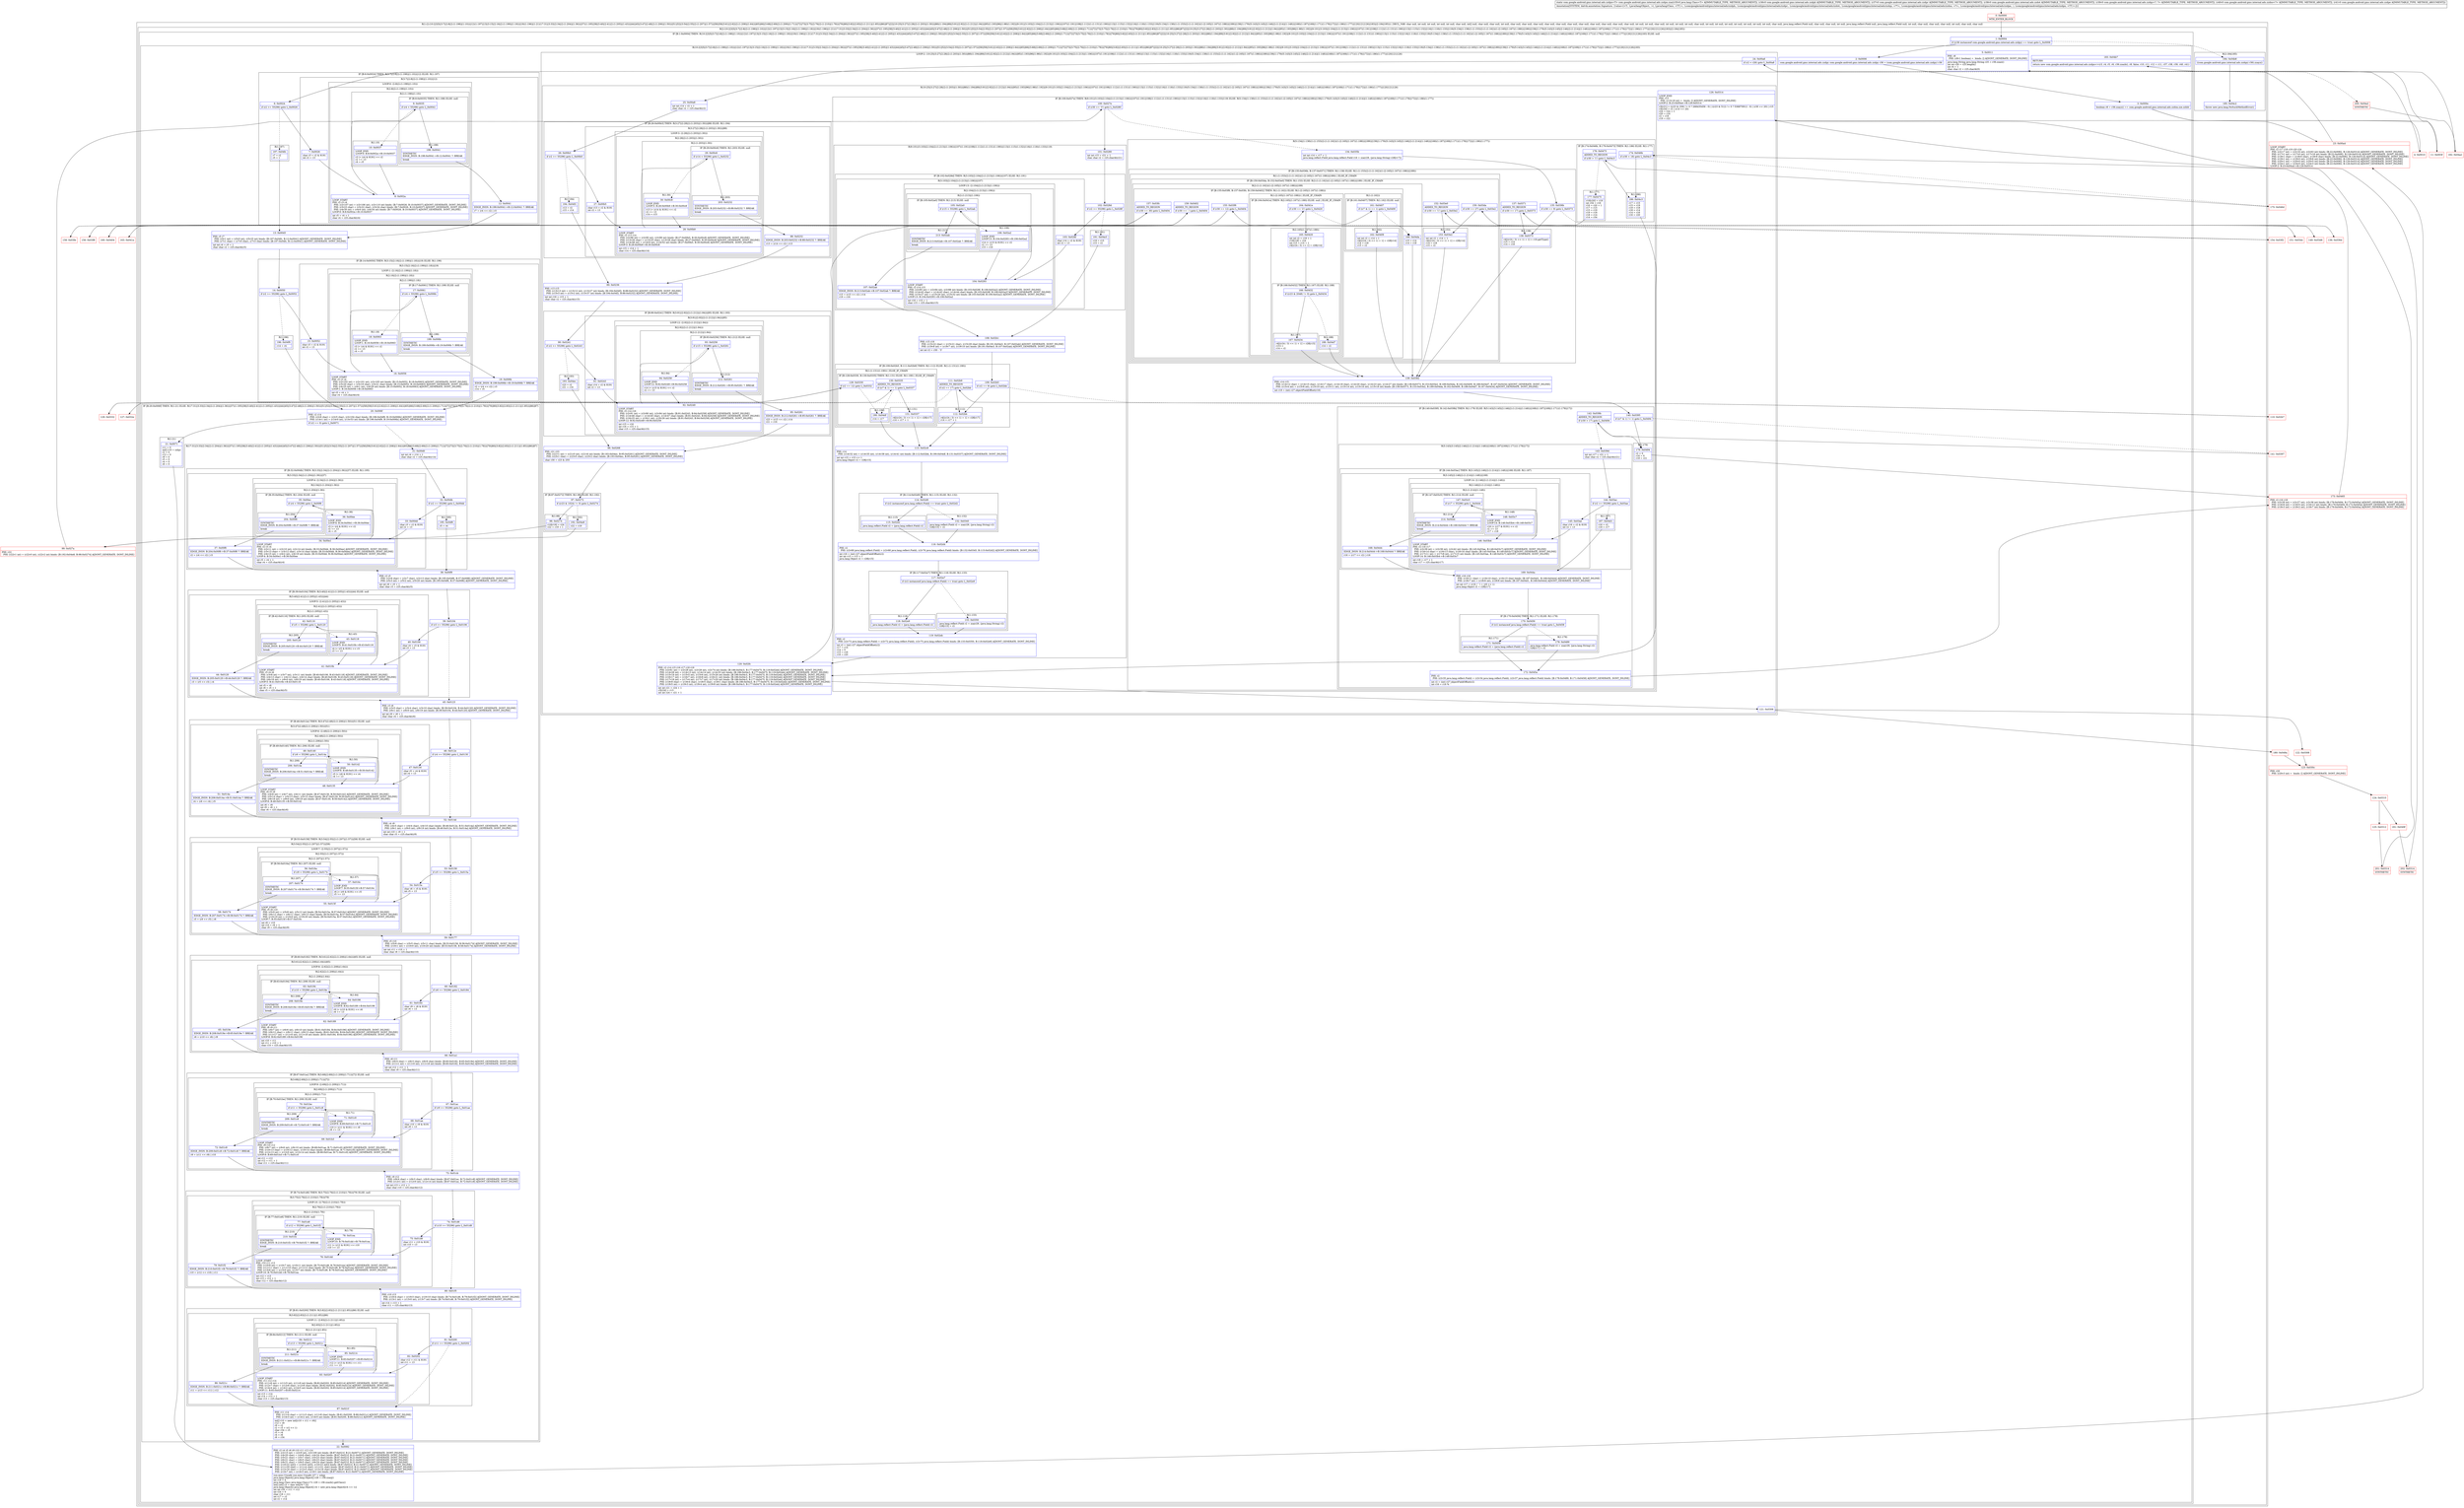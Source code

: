 digraph "CFG forcom.google.android.gms.internal.ads.zzdpn.zza(Ljava\/lang\/Class;Lcom\/google\/android\/gms\/internal\/ads\/zzdph;Lcom\/google\/android\/gms\/internal\/ads\/zzdpr;Lcom\/google\/android\/gms\/internal\/ads\/zzdot;Lcom\/google\/android\/gms\/internal\/ads\/zzdqs;Lcom\/google\/android\/gms\/internal\/ads\/zzdno;Lcom\/google\/android\/gms\/internal\/ads\/zzdpe;)Lcom\/google\/android\/gms\/internal\/ads\/zzdpn;" {
subgraph cluster_Region_1591120563 {
label = "R(1:(2:(10:2|3|5|(3:7|(2:8|(2:(1:198)|(1:10)))|12)(1:197)|13|(3:15|(2:16|(2:(1:199)|(1:18)))|19)(1:196)|(1:21)(17:31|(3:33|(2:34|(2:(1:204)|(1:36)))|37)(1:195)|38|(3:40|(2:41|(2:(1:205)|(1:43)))|44)|45|(3:47|(2:48|(2:(1:206)|(1:50)))|51)|52|(3:54|(2:55|(2:(1:207)|(1:57)))|58)|59|(3:61|(2:62|(2:(1:208)|(1:64)))|65)|66|(3:68|(2:69|(2:(1:209)|(1:71)))|72)|73|(3:75|(2:76|(2:(1:210)|(1:78)))|79)|80|(3:82|(2:83|(2:(1:211)|(1:85)))|86)|87)|22|(10:25|(3:27|(2:28|(2:(1:203)|(1:30)))|88)(1:194)|89|(3:91|(2:92|(2:(1:212)|(1:94)))|95)(1:193)|96|(1:98)(1:192)|(9:101|(3:103|(2:104|(2:(1:213)|(1:106)))|107)(1:191)|108|(1:112)(1:(1:131)(1:190))|113|(1:115)(1:132)|116|(1:118)(1:133)|119)(5:134|(1:138)(1:(1:153)(2:(1:(1:162))(1:(2:165|(1:167)(1:188)))|189))|139|(1:179)(5:143|(3:145|(2:146|(2:(1:214)|(1:148)))|168)(1:187)|169|(1:171)(1:178)|172)|(1:186)(1:177))|120|121|126)|183)|(2:184|185))) | DECL_VAR: char null, int null, int null, int null, int null, char null, int[] null, char null, char null, int null, char null, char null, char null, char null, char null, char null, char null, char null, char null, char null, char null, int null, int null, char null, int null, int null, int null, char null, int null, int null, int null, int null, int null, int null, int null, char null, java.lang.reflect.Field null, char null, char null, int null, java.lang.reflect.Field null, java.lang.reflect.Field null, int null, char null, char null, char null, int null, char null, char null\l";
node [shape=record,color=blue];
subgraph cluster_Region_2065201660 {
label = "R(2:(10:2|3|5|(3:7|(2:8|(2:(1:198)|(1:10)))|12)(1:197)|13|(3:15|(2:16|(2:(1:199)|(1:18)))|19)(1:196)|(1:21)(17:31|(3:33|(2:34|(2:(1:204)|(1:36)))|37)(1:195)|38|(3:40|(2:41|(2:(1:205)|(1:43)))|44)|45|(3:47|(2:48|(2:(1:206)|(1:50)))|51)|52|(3:54|(2:55|(2:(1:207)|(1:57)))|58)|59|(3:61|(2:62|(2:(1:208)|(1:64)))|65)|66|(3:68|(2:69|(2:(1:209)|(1:71)))|72)|73|(3:75|(2:76|(2:(1:210)|(1:78)))|79)|80|(3:82|(2:83|(2:(1:211)|(1:85)))|86)|87)|22|(10:25|(3:27|(2:28|(2:(1:203)|(1:30)))|88)(1:194)|89|(3:91|(2:92|(2:(1:212)|(1:94)))|95)(1:193)|96|(1:98)(1:192)|(9:101|(3:103|(2:104|(2:(1:213)|(1:106)))|107)(1:191)|108|(1:112)(1:(1:131)(1:190))|113|(1:115)(1:132)|116|(1:118)(1:133)|119)(5:134|(1:138)(1:(1:153)(2:(1:(1:162))(1:(2:165|(1:167)(1:188)))|189))|139|(1:179)(5:143|(3:145|(2:146|(2:(1:214)|(1:148)))|168)(1:187)|169|(1:171)(1:178)|172)|(1:186)(1:177))|120|121|126)|183)|(2:184|185))";
node [shape=record,color=blue];
subgraph cluster_IfRegion_473693541 {
label = "IF [B:1:0x0004] THEN: R(10:2|3|5|(3:7|(2:8|(2:(1:198)|(1:10)))|12)(1:197)|13|(3:15|(2:16|(2:(1:199)|(1:18)))|19)(1:196)|(1:21)(17:31|(3:33|(2:34|(2:(1:204)|(1:36)))|37)(1:195)|38|(3:40|(2:41|(2:(1:205)|(1:43)))|44)|45|(3:47|(2:48|(2:(1:206)|(1:50)))|51)|52|(3:54|(2:55|(2:(1:207)|(1:57)))|58)|59|(3:61|(2:62|(2:(1:208)|(1:64)))|65)|66|(3:68|(2:69|(2:(1:209)|(1:71)))|72)|73|(3:75|(2:76|(2:(1:210)|(1:78)))|79)|80|(3:82|(2:83|(2:(1:211)|(1:85)))|86)|87)|22|(10:25|(3:27|(2:28|(2:(1:203)|(1:30)))|88)(1:194)|89|(3:91|(2:92|(2:(1:212)|(1:94)))|95)(1:193)|96|(1:98)(1:192)|(9:101|(3:103|(2:104|(2:(1:213)|(1:106)))|107)(1:191)|108|(1:112)(1:(1:131)(1:190))|113|(1:115)(1:132)|116|(1:118)(1:133)|119)(5:134|(1:138)(1:(1:153)(2:(1:(1:162))(1:(2:165|(1:167)(1:188)))|189))|139|(1:179)(5:143|(3:145|(2:146|(2:(1:214)|(1:148)))|168)(1:187)|169|(1:171)(1:178)|172)|(1:186)(1:177))|120|121|126)|183) ELSE: null";
node [shape=record,color=blue];
Node_1 [shape=record,label="{1\:\ 0x0004|if ((r36 instanceof com.google.android.gms.internal.ads.zzdpy) == true) goto L_0x0006\l}"];
subgraph cluster_Region_241877360 {
label = "R(10:2|3|5|(3:7|(2:8|(2:(1:198)|(1:10)))|12)(1:197)|13|(3:15|(2:16|(2:(1:199)|(1:18)))|19)(1:196)|(1:21)(17:31|(3:33|(2:34|(2:(1:204)|(1:36)))|37)(1:195)|38|(3:40|(2:41|(2:(1:205)|(1:43)))|44)|45|(3:47|(2:48|(2:(1:206)|(1:50)))|51)|52|(3:54|(2:55|(2:(1:207)|(1:57)))|58)|59|(3:61|(2:62|(2:(1:208)|(1:64)))|65)|66|(3:68|(2:69|(2:(1:209)|(1:71)))|72)|73|(3:75|(2:76|(2:(1:210)|(1:78)))|79)|80|(3:82|(2:83|(2:(1:211)|(1:85)))|86)|87)|22|(10:25|(3:27|(2:28|(2:(1:203)|(1:30)))|88)(1:194)|89|(3:91|(2:92|(2:(1:212)|(1:94)))|95)(1:193)|96|(1:98)(1:192)|(9:101|(3:103|(2:104|(2:(1:213)|(1:106)))|107)(1:191)|108|(1:112)(1:(1:131)(1:190))|113|(1:115)(1:132)|116|(1:118)(1:133)|119)(5:134|(1:138)(1:(1:153)(2:(1:(1:162))(1:(2:165|(1:167)(1:188)))|189))|139|(1:179)(5:143|(3:145|(2:146|(2:(1:214)|(1:148)))|168)(1:187)|169|(1:171)(1:178)|172)|(1:186)(1:177))|120|121|126)|183)";
node [shape=record,color=blue];
Node_2 [shape=record,label="{2\:\ 0x0006|com.google.android.gms.internal.ads.zzdpy com.google.android.gms.internal.ads.zzdpy r36 = (com.google.android.gms.internal.ads.zzdpy) r36\l}"];
Node_3 [shape=record,label="{3\:\ 0x000e|boolean r8 = r36.zzayz() == com.google.android.gms.internal.ads.zzdoa.zze.zzhht\l}"];
Node_5 [shape=record,label="{5\:\ 0x0011|PHI: r8 \l  PHI: (r8v1 boolean) =  binds: [] A[DONT_GENERATE, DONT_INLINE]\l|java.lang.String java.lang.String r25 = r36.zzazi()\lint int r26 = r25.length()\lint r4 = 1\lchar char r2 = r25.charAt(0)\l}"];
subgraph cluster_IfRegion_36406535 {
label = "IF [B:6:0x0024] THEN: R(3:7|(2:8|(2:(1:198)|(1:10)))|12) ELSE: R(1:197)";
node [shape=record,color=blue];
Node_6 [shape=record,label="{6\:\ 0x0024|if (r2 \>= 55296) goto L_0x0026\l}"];
subgraph cluster_Region_1422272588 {
label = "R(3:7|(2:8|(2:(1:198)|(1:10)))|12)";
node [shape=record,color=blue];
Node_7 [shape=record,label="{7\:\ 0x0026|char r3 = r2 & 8191\lint r2 = 13\l}"];
subgraph cluster_LoopRegion_362125725 {
label = "LOOP:0: (2:8|(2:(1:198)|(1:10)))";
node [shape=record,color=blue];
subgraph cluster_Region_189982482 {
label = "R(2:8|(2:(1:198)|(1:10)))";
node [shape=record,color=blue];
Node_8 [shape=record,label="{8\:\ 0x002a|LOOP_START\lPHI: r2 r3 r4 \l  PHI: (r2v107 int) = (r2v106 int), (r2v110 int) binds: [B:7:0x0026, B:10:0x0037] A[DONT_GENERATE, DONT_INLINE]\l  PHI: (r3v23 char) = (r3v22 char), (r3v24 char) binds: [B:7:0x0026, B:10:0x0037] A[DONT_GENERATE, DONT_INLINE]\l  PHI: (r4v30 int) = (r4v0 int), (r4v34 int) binds: [B:7:0x0026, B:10:0x0037] A[DONT_GENERATE, DONT_INLINE]\lLOOP:0: B:8:0x002a\-\>B:10:0x0037\l|int r5 = r4 + 1\lchar r4 = r25.charAt(r4)\l}"];
subgraph cluster_Region_2134688406 {
label = "R(2:(1:198)|(1:10))";
node [shape=record,color=blue];
subgraph cluster_IfRegion_1517035536 {
label = "IF [B:9:0x0035] THEN: R(1:198) ELSE: null";
node [shape=record,color=blue];
Node_9 [shape=record,label="{9\:\ 0x0035|if (r4 \< 55296) goto L_0x0041\l}"];
subgraph cluster_Region_1196655380 {
label = "R(1:198)";
node [shape=record,color=blue];
Node_198 [shape=record,label="{198\:\ 0x0041|SYNTHETIC\lEDGE_INSN: B:198:0x0041\-\>B:12:0x0041 ?: BREAK  \l|break\l}"];
}
}
subgraph cluster_Region_2045331178 {
label = "R(1:10)";
node [shape=record,color=blue];
Node_10 [shape=record,label="{10\:\ 0x0037|LOOP_END\lLOOP:0: B:8:0x002a\-\>B:10:0x0037\l|r3 \|= (r4 & 8191) \<\< r2\lr2 += 13\lr4 = r5\l}"];
}
}
}
}
Node_12 [shape=record,label="{12\:\ 0x0041|EDGE_INSN: B:198:0x0041\-\>B:12:0x0041 ?: BREAK  \l|r7 = (r4 \<\< r2) \| r3\l}"];
}
subgraph cluster_Region_1038289690 {
label = "R(1:197)";
node [shape=record,color=blue];
Node_197 [shape=record,label="{197\:\ 0x04fc|r7 = r2\lr5 = 1\l}"];
}
}
Node_13 [shape=record,label="{13\:\ 0x0045|PHI: r5 r7 \l  PHI: (r5v1 int) = (r5v0 int), (r5v25 int) binds: [B:197:0x04fc, B:12:0x0041] A[DONT_GENERATE, DONT_INLINE]\l  PHI: (r7v1 char) = (r7v0 char), (r7v3 char) binds: [B:197:0x04fc, B:12:0x0041] A[DONT_GENERATE, DONT_INLINE]\l|int int r4 = r5 + 1\lchar char r2 = r25.charAt(r5)\l}"];
subgraph cluster_IfRegion_279759688 {
label = "IF [B:14:0x0050] THEN: R(3:15|(2:16|(2:(1:199)|(1:18)))|19) ELSE: R(1:196)";
node [shape=record,color=blue];
Node_14 [shape=record,label="{14\:\ 0x0050|if (r2 \>= 55296) goto L_0x0052\l}"];
subgraph cluster_Region_892517679 {
label = "R(3:15|(2:16|(2:(1:199)|(1:18)))|19)";
node [shape=record,color=blue];
Node_15 [shape=record,label="{15\:\ 0x0052|char r3 = r2 & 8191\lint r2 = 13\l}"];
subgraph cluster_LoopRegion_71343694 {
label = "LOOP:1: (2:16|(2:(1:199)|(1:18)))";
node [shape=record,color=blue];
subgraph cluster_Region_1781579685 {
label = "R(2:16|(2:(1:199)|(1:18)))";
node [shape=record,color=blue];
Node_16 [shape=record,label="{16\:\ 0x0056|LOOP_START\lPHI: r2 r3 r4 \l  PHI: (r2v102 int) = (r2v101 int), (r2v105 int) binds: [B:15:0x0052, B:18:0x0063] A[DONT_GENERATE, DONT_INLINE]\l  PHI: (r3v20 char) = (r3v19 char), (r3v21 char) binds: [B:15:0x0052, B:18:0x0063] A[DONT_GENERATE, DONT_INLINE]\l  PHI: (r4v25 int) = (r4v1 int), (r4v29 int) binds: [B:15:0x0052, B:18:0x0063] A[DONT_GENERATE, DONT_INLINE]\lLOOP:1: B:16:0x0056\-\>B:18:0x0063\l|int r5 = r4 + 1\lchar r4 = r25.charAt(r4)\l}"];
subgraph cluster_Region_1025553962 {
label = "R(2:(1:199)|(1:18))";
node [shape=record,color=blue];
subgraph cluster_IfRegion_1092745406 {
label = "IF [B:17:0x0061] THEN: R(1:199) ELSE: null";
node [shape=record,color=blue];
Node_17 [shape=record,label="{17\:\ 0x0061|if (r4 \< 55296) goto L_0x006b\l}"];
subgraph cluster_Region_613542762 {
label = "R(1:199)";
node [shape=record,color=blue];
Node_199 [shape=record,label="{199\:\ 0x006b|SYNTHETIC\lEDGE_INSN: B:199:0x006b\-\>B:19:0x006b ?: BREAK  \l|break\l}"];
}
}
subgraph cluster_Region_244237402 {
label = "R(1:18)";
node [shape=record,color=blue];
Node_18 [shape=record,label="{18\:\ 0x0063|LOOP_END\lLOOP:1: B:16:0x0056\-\>B:18:0x0063\l|r3 \|= (r4 & 8191) \<\< r2\lr2 += 13\lr4 = r5\l}"];
}
}
}
}
Node_19 [shape=record,label="{19\:\ 0x006b|EDGE_INSN: B:199:0x006b\-\>B:19:0x006b ?: BREAK  \l|r2 = (r4 \<\< r2) \| r3\lr14 = r5\l}"];
}
subgraph cluster_Region_1356032817 {
label = "R(1:196)";
node [shape=record,color=blue];
Node_196 [shape=record,label="{196\:\ 0x04f9|r14 = r4\l}"];
}
}
subgraph cluster_IfRegion_1761108243 {
label = "IF [B:20:0x006f] THEN: R(1:21) ELSE: R(17:31|(3:33|(2:34|(2:(1:204)|(1:36)))|37)(1:195)|38|(3:40|(2:41|(2:(1:205)|(1:43)))|44)|45|(3:47|(2:48|(2:(1:206)|(1:50)))|51)|52|(3:54|(2:55|(2:(1:207)|(1:57)))|58)|59|(3:61|(2:62|(2:(1:208)|(1:64)))|65)|66|(3:68|(2:69|(2:(1:209)|(1:71)))|72)|73|(3:75|(2:76|(2:(1:210)|(1:78)))|79)|80|(3:82|(2:83|(2:(1:211)|(1:85)))|86)|87)";
node [shape=record,color=blue];
Node_20 [shape=record,label="{20\:\ 0x006f|PHI: r2 r14 \l  PHI: (r2v6 char) = (r2v5 char), (r2v104 char) binds: [B:196:0x04f9, B:19:0x006b] A[DONT_GENERATE, DONT_INLINE]\l  PHI: (r14v1 int) = (r14v0 int), (r14v53 int) binds: [B:196:0x04f9, B:19:0x006b] A[DONT_GENERATE, DONT_INLINE]\l|if (r2 == 0) goto L_0x0071\l}"];
subgraph cluster_Region_1611609764 {
label = "R(1:21)";
node [shape=record,color=blue];
Node_21 [shape=record,label="{21\:\ 0x0071|r11 = 0\lint[] r10 = zzhjo\lr2 = 0\lr12 = 0\lr9 = 0\lr5 = 0\lr4 = 0\lr6 = 0\l}"];
}
subgraph cluster_Region_119730468 {
label = "R(17:31|(3:33|(2:34|(2:(1:204)|(1:36)))|37)(1:195)|38|(3:40|(2:41|(2:(1:205)|(1:43)))|44)|45|(3:47|(2:48|(2:(1:206)|(1:50)))|51)|52|(3:54|(2:55|(2:(1:207)|(1:57)))|58)|59|(3:61|(2:62|(2:(1:208)|(1:64)))|65)|66|(3:68|(2:69|(2:(1:209)|(1:71)))|72)|73|(3:75|(2:76|(2:(1:210)|(1:78)))|79)|80|(3:82|(2:83|(2:(1:211)|(1:85)))|86)|87)";
node [shape=record,color=blue];
Node_31 [shape=record,label="{31\:\ 0x00d0|int int r4 = r14 + 1\lchar char r2 = r25.charAt(r14)\l}"];
subgraph cluster_IfRegion_1587115450 {
label = "IF [B:32:0x00db] THEN: R(3:33|(2:34|(2:(1:204)|(1:36)))|37) ELSE: R(1:195)";
node [shape=record,color=blue];
Node_32 [shape=record,label="{32\:\ 0x00db|if (r2 \>= 55296) goto L_0x00dd\l}"];
subgraph cluster_Region_1975673576 {
label = "R(3:33|(2:34|(2:(1:204)|(1:36)))|37)";
node [shape=record,color=blue];
Node_33 [shape=record,label="{33\:\ 0x00dd|char r3 = r2 & 8191\lint r2 = 13\l}"];
subgraph cluster_LoopRegion_2139199439 {
label = "LOOP:4: (2:34|(2:(1:204)|(1:36)))";
node [shape=record,color=blue];
subgraph cluster_Region_1604047345 {
label = "R(2:34|(2:(1:204)|(1:36)))";
node [shape=record,color=blue];
Node_34 [shape=record,label="{34\:\ 0x00e1|LOOP_START\lPHI: r2 r3 r4 \l  PHI: (r2v11 int) = (r2v10 int), (r2v14 int) binds: [B:33:0x00dd, B:36:0x00ee] A[DONT_GENERATE, DONT_INLINE]\l  PHI: (r3v13 char) = (r3v12 char), (r3v14 char) binds: [B:33:0x00dd, B:36:0x00ee] A[DONT_GENERATE, DONT_INLINE]\l  PHI: (r4v15 int) = (r4v2 int), (r4v19 int) binds: [B:33:0x00dd, B:36:0x00ee] A[DONT_GENERATE, DONT_INLINE]\lLOOP:4: B:34:0x00e1\-\>B:36:0x00ee\l|int r5 = r4 + 1\lchar r4 = r25.charAt(r4)\l}"];
subgraph cluster_Region_2134103199 {
label = "R(2:(1:204)|(1:36))";
node [shape=record,color=blue];
subgraph cluster_IfRegion_471599460 {
label = "IF [B:35:0x00ec] THEN: R(1:204) ELSE: null";
node [shape=record,color=blue];
Node_35 [shape=record,label="{35\:\ 0x00ec|if (r4 \< 55296) goto L_0x00f6\l}"];
subgraph cluster_Region_1201323189 {
label = "R(1:204)";
node [shape=record,color=blue];
Node_204 [shape=record,label="{204\:\ 0x00f6|SYNTHETIC\lEDGE_INSN: B:204:0x00f6\-\>B:37:0x00f6 ?: BREAK  \l|break\l}"];
}
}
subgraph cluster_Region_590939614 {
label = "R(1:36)";
node [shape=record,color=blue];
Node_36 [shape=record,label="{36\:\ 0x00ee|LOOP_END\lLOOP:4: B:34:0x00e1\-\>B:36:0x00ee\l|r3 \|= (r4 & 8191) \<\< r2\lr2 += 13\lr4 = r5\l}"];
}
}
}
}
Node_37 [shape=record,label="{37\:\ 0x00f6|EDGE_INSN: B:204:0x00f6\-\>B:37:0x00f6 ?: BREAK  \l|r2 = (r4 \<\< r2) \| r3\l}"];
}
subgraph cluster_Region_63053651 {
label = "R(1:195)";
node [shape=record,color=blue];
Node_195 [shape=record,label="{195\:\ 0x04f6|r5 = r4\l}"];
}
}
Node_38 [shape=record,label="{38\:\ 0x00f9|PHI: r2 r5 \l  PHI: (r2v8 char) = (r2v7 char), (r2v13 char) binds: [B:195:0x04f6, B:37:0x00f6] A[DONT_GENERATE, DONT_INLINE]\l  PHI: (r5v3 int) = (r5v2 int), (r5v20 int) binds: [B:195:0x04f6, B:37:0x00f6] A[DONT_GENERATE, DONT_INLINE]\l|int int r6 = r5 + 1\lchar char r3 = r25.charAt(r5)\l}"];
subgraph cluster_IfRegion_642659642 {
label = "IF [B:39:0x0104] THEN: R(3:40|(2:41|(2:(1:205)|(1:43)))|44) ELSE: null";
node [shape=record,color=blue];
Node_39 [shape=record,label="{39\:\ 0x0104|if (r3 \>= 55296) goto L_0x0106\l}"];
subgraph cluster_Region_895851586 {
label = "R(3:40|(2:41|(2:(1:205)|(1:43)))|44)";
node [shape=record,color=blue];
Node_40 [shape=record,label="{40\:\ 0x0106|char r4 = r3 & 8191\lint r3 = 13\l}"];
subgraph cluster_LoopRegion_1820054935 {
label = "LOOP:5: (2:41|(2:(1:205)|(1:43)))";
node [shape=record,color=blue];
subgraph cluster_Region_1131272039 {
label = "R(2:41|(2:(1:205)|(1:43)))";
node [shape=record,color=blue];
Node_41 [shape=record,label="{41\:\ 0x010b|LOOP_START\lPHI: r3 r4 r6 \l  PHI: (r3v8 int) = (r3v7 int), (r3v11 int) binds: [B:40:0x0106, B:43:0x0118] A[DONT_GENERATE, DONT_INLINE]\l  PHI: (r4v13 char) = (r4v12 char), (r4v14 char) binds: [B:40:0x0106, B:43:0x0118] A[DONT_GENERATE, DONT_INLINE]\l  PHI: (r6v18 int) = (r6v0 int), (r6v19 int) binds: [B:40:0x0106, B:43:0x0118] A[DONT_GENERATE, DONT_INLINE]\lLOOP:5: B:41:0x010b\-\>B:43:0x0118\l|int r5 = r6\lint r6 = r5 + 1\lchar r5 = r25.charAt(r5)\l}"];
subgraph cluster_Region_532092984 {
label = "R(2:(1:205)|(1:43))";
node [shape=record,color=blue];
subgraph cluster_IfRegion_498713753 {
label = "IF [B:42:0x0116] THEN: R(1:205) ELSE: null";
node [shape=record,color=blue];
Node_42 [shape=record,label="{42\:\ 0x0116|if (r5 \< 55296) goto L_0x0120\l}"];
subgraph cluster_Region_2118230141 {
label = "R(1:205)";
node [shape=record,color=blue];
Node_205 [shape=record,label="{205\:\ 0x0120|SYNTHETIC\lEDGE_INSN: B:205:0x0120\-\>B:44:0x0120 ?: BREAK  \l|break\l}"];
}
}
subgraph cluster_Region_1438136445 {
label = "R(1:43)";
node [shape=record,color=blue];
Node_43 [shape=record,label="{43\:\ 0x0118|LOOP_END\lLOOP:5: B:41:0x010b\-\>B:43:0x0118\l|r4 \|= (r5 & 8191) \<\< r3\lr3 += 13\l}"];
}
}
}
}
Node_44 [shape=record,label="{44\:\ 0x0120|EDGE_INSN: B:205:0x0120\-\>B:44:0x0120 ?: BREAK  \l|r3 = (r5 \<\< r3) \| r4\l}"];
}
}
Node_45 [shape=record,label="{45\:\ 0x0123|PHI: r3 r6 \l  PHI: (r3v5 char) = (r3v4 char), (r3v10 char) binds: [B:39:0x0104, B:44:0x0120] A[DONT_GENERATE, DONT_INLINE]\l  PHI: (r6v1 int) = (r6v0 int), (r6v19 int) binds: [B:39:0x0104, B:44:0x0120] A[DONT_GENERATE, DONT_INLINE]\l|int int r9 = r6 + 1\lchar char r4 = r25.charAt(r6)\l}"];
subgraph cluster_IfRegion_1440501545 {
label = "IF [B:46:0x012e] THEN: R(3:47|(2:48|(2:(1:206)|(1:50)))|51) ELSE: null";
node [shape=record,color=blue];
Node_46 [shape=record,label="{46\:\ 0x012e|if (r4 \>= 55296) goto L_0x0130\l}"];
subgraph cluster_Region_1081988665 {
label = "R(3:47|(2:48|(2:(1:206)|(1:50)))|51)";
node [shape=record,color=blue];
Node_47 [shape=record,label="{47\:\ 0x0130|char r5 = r4 & 8191\lint r4 = 13\l}"];
subgraph cluster_LoopRegion_1814873108 {
label = "LOOP:6: (2:48|(2:(1:206)|(1:50)))";
node [shape=record,color=blue];
subgraph cluster_Region_743408952 {
label = "R(2:48|(2:(1:206)|(1:50)))";
node [shape=record,color=blue];
Node_48 [shape=record,label="{48\:\ 0x0135|LOOP_START\lPHI: r4 r5 r9 \l  PHI: (r4v8 int) = (r4v7 int), (r4v11 int) binds: [B:47:0x0130, B:50:0x0142] A[DONT_GENERATE, DONT_INLINE]\l  PHI: (r5v14 char) = (r5v13 char), (r5v15 char) binds: [B:47:0x0130, B:50:0x0142] A[DONT_GENERATE, DONT_INLINE]\l  PHI: (r9v18 int) = (r9v0 int), (r9v19 int) binds: [B:47:0x0130, B:50:0x0142] A[DONT_GENERATE, DONT_INLINE]\lLOOP:6: B:48:0x0135\-\>B:50:0x0142\l|int r6 = r9\lint r9 = r6 + 1\lchar r6 = r25.charAt(r6)\l}"];
subgraph cluster_Region_1590260587 {
label = "R(2:(1:206)|(1:50))";
node [shape=record,color=blue];
subgraph cluster_IfRegion_220653817 {
label = "IF [B:49:0x0140] THEN: R(1:206) ELSE: null";
node [shape=record,color=blue];
Node_49 [shape=record,label="{49\:\ 0x0140|if (r6 \< 55296) goto L_0x014a\l}"];
subgraph cluster_Region_2031670866 {
label = "R(1:206)";
node [shape=record,color=blue];
Node_206 [shape=record,label="{206\:\ 0x014a|SYNTHETIC\lEDGE_INSN: B:206:0x014a\-\>B:51:0x014a ?: BREAK  \l|break\l}"];
}
}
subgraph cluster_Region_779483696 {
label = "R(1:50)";
node [shape=record,color=blue];
Node_50 [shape=record,label="{50\:\ 0x0142|LOOP_END\lLOOP:6: B:48:0x0135\-\>B:50:0x0142\l|r5 \|= (r6 & 8191) \<\< r4\lr4 += 13\l}"];
}
}
}
}
Node_51 [shape=record,label="{51\:\ 0x014a|EDGE_INSN: B:206:0x014a\-\>B:51:0x014a ?: BREAK  \l|r4 = (r6 \<\< r4) \| r5\l}"];
}
}
Node_52 [shape=record,label="{52\:\ 0x014d|PHI: r4 r9 \l  PHI: (r4v5 char) = (r4v4 char), (r4v10 char) binds: [B:46:0x012e, B:51:0x014a] A[DONT_GENERATE, DONT_INLINE]\l  PHI: (r9v1 int) = (r9v0 int), (r9v19 int) binds: [B:46:0x012e, B:51:0x014a] A[DONT_GENERATE, DONT_INLINE]\l|int int r10 = r9 + 1\lchar char r5 = r25.charAt(r9)\l}"];
subgraph cluster_IfRegion_468866331 {
label = "IF [B:53:0x0158] THEN: R(3:54|(2:55|(2:(1:207)|(1:57)))|58) ELSE: null";
node [shape=record,color=blue];
Node_53 [shape=record,label="{53\:\ 0x0158|if (r5 \>= 55296) goto L_0x015a\l}"];
subgraph cluster_Region_1287806556 {
label = "R(3:54|(2:55|(2:(1:207)|(1:57)))|58)";
node [shape=record,color=blue];
Node_54 [shape=record,label="{54\:\ 0x015a|char r6 = r5 & 8191\lint r5 = 13\l}"];
subgraph cluster_LoopRegion_170509124 {
label = "LOOP:7: (2:55|(2:(1:207)|(1:57)))";
node [shape=record,color=blue];
subgraph cluster_Region_1022683716 {
label = "R(2:55|(2:(1:207)|(1:57)))";
node [shape=record,color=blue];
Node_55 [shape=record,label="{55\:\ 0x015f|LOOP_START\lPHI: r5 r6 r10 \l  PHI: (r5v9 int) = (r5v8 int), (r5v12 int) binds: [B:54:0x015a, B:57:0x016c] A[DONT_GENERATE, DONT_INLINE]\l  PHI: (r6v12 char) = (r6v11 char), (r6v13 char) binds: [B:54:0x015a, B:57:0x016c] A[DONT_GENERATE, DONT_INLINE]\l  PHI: (r10v19 int) = (r10v0 int), (r10v20 int) binds: [B:54:0x015a, B:57:0x016c] A[DONT_GENERATE, DONT_INLINE]\lLOOP:7: B:55:0x015f\-\>B:57:0x016c\l|int r9 = r10\lint r10 = r9 + 1\lchar r9 = r25.charAt(r9)\l}"];
subgraph cluster_Region_3127921 {
label = "R(2:(1:207)|(1:57))";
node [shape=record,color=blue];
subgraph cluster_IfRegion_2050379772 {
label = "IF [B:56:0x016a] THEN: R(1:207) ELSE: null";
node [shape=record,color=blue];
Node_56 [shape=record,label="{56\:\ 0x016a|if (r9 \< 55296) goto L_0x0174\l}"];
subgraph cluster_Region_359191348 {
label = "R(1:207)";
node [shape=record,color=blue];
Node_207 [shape=record,label="{207\:\ 0x0174|SYNTHETIC\lEDGE_INSN: B:207:0x0174\-\>B:58:0x0174 ?: BREAK  \l|break\l}"];
}
}
subgraph cluster_Region_557793063 {
label = "R(1:57)";
node [shape=record,color=blue];
Node_57 [shape=record,label="{57\:\ 0x016c|LOOP_END\lLOOP:7: B:55:0x015f\-\>B:57:0x016c\l|r6 \|= (r9 & 8191) \<\< r5\lr5 += 13\l}"];
}
}
}
}
Node_58 [shape=record,label="{58\:\ 0x0174|EDGE_INSN: B:207:0x0174\-\>B:58:0x0174 ?: BREAK  \l|r5 = (r9 \<\< r5) \| r6\l}"];
}
}
Node_59 [shape=record,label="{59\:\ 0x0177|PHI: r5 r10 \l  PHI: (r5v6 char) = (r5v5 char), (r5v11 char) binds: [B:53:0x0158, B:58:0x0174] A[DONT_GENERATE, DONT_INLINE]\l  PHI: (r10v1 int) = (r10v0 int), (r10v20 int) binds: [B:53:0x0158, B:58:0x0174] A[DONT_GENERATE, DONT_INLINE]\l|int int r11 = r10 + 1\lchar char r6 = r25.charAt(r10)\l}"];
subgraph cluster_IfRegion_33698014 {
label = "IF [B:60:0x0182] THEN: R(3:61|(2:62|(2:(1:208)|(1:64)))|65) ELSE: null";
node [shape=record,color=blue];
Node_60 [shape=record,label="{60\:\ 0x0182|if (r6 \>= 55296) goto L_0x0184\l}"];
subgraph cluster_Region_898667586 {
label = "R(3:61|(2:62|(2:(1:208)|(1:64)))|65)";
node [shape=record,color=blue];
Node_61 [shape=record,label="{61\:\ 0x0184|char r9 = r6 & 8191\lint r6 = 13\l}"];
subgraph cluster_LoopRegion_721235341 {
label = "LOOP:8: (2:62|(2:(1:208)|(1:64)))";
node [shape=record,color=blue];
subgraph cluster_Region_1038200946 {
label = "R(2:62|(2:(1:208)|(1:64)))";
node [shape=record,color=blue];
Node_62 [shape=record,label="{62\:\ 0x0189|LOOP_START\lPHI: r6 r9 r11 \l  PHI: (r6v7 int) = (r6v6 int), (r6v10 int) binds: [B:61:0x0184, B:64:0x0196] A[DONT_GENERATE, DONT_INLINE]\l  PHI: (r9v12 char) = (r9v11 char), (r9v13 char) binds: [B:61:0x0184, B:64:0x0196] A[DONT_GENERATE, DONT_INLINE]\l  PHI: (r11v17 int) = (r11v0 int), (r11v18 int) binds: [B:61:0x0184, B:64:0x0196] A[DONT_GENERATE, DONT_INLINE]\lLOOP:8: B:62:0x0189\-\>B:64:0x0196\l|int r10 = r11\lint r11 = r10 + 1\lchar r10 = r25.charAt(r10)\l}"];
subgraph cluster_Region_1846208629 {
label = "R(2:(1:208)|(1:64))";
node [shape=record,color=blue];
subgraph cluster_IfRegion_2093741936 {
label = "IF [B:63:0x0194] THEN: R(1:208) ELSE: null";
node [shape=record,color=blue];
Node_63 [shape=record,label="{63\:\ 0x0194|if (r10 \< 55296) goto L_0x019e\l}"];
subgraph cluster_Region_319499255 {
label = "R(1:208)";
node [shape=record,color=blue];
Node_208 [shape=record,label="{208\:\ 0x019e|SYNTHETIC\lEDGE_INSN: B:208:0x019e\-\>B:65:0x019e ?: BREAK  \l|break\l}"];
}
}
subgraph cluster_Region_608044343 {
label = "R(1:64)";
node [shape=record,color=blue];
Node_64 [shape=record,label="{64\:\ 0x0196|LOOP_END\lLOOP:8: B:62:0x0189\-\>B:64:0x0196\l|r9 \|= (r10 & 8191) \<\< r6\lr6 += 13\l}"];
}
}
}
}
Node_65 [shape=record,label="{65\:\ 0x019e|EDGE_INSN: B:208:0x019e\-\>B:65:0x019e ?: BREAK  \l|r6 = (r10 \<\< r6) \| r9\l}"];
}
}
Node_66 [shape=record,label="{66\:\ 0x01a1|PHI: r6 r11 \l  PHI: (r6v4 char) = (r6v3 char), (r6v9 char) binds: [B:60:0x0182, B:65:0x019e] A[DONT_GENERATE, DONT_INLINE]\l  PHI: (r11v1 int) = (r11v0 int), (r11v18 int) binds: [B:60:0x0182, B:65:0x019e] A[DONT_GENERATE, DONT_INLINE]\l|int int r12 = r11 + 1\lchar char r9 = r25.charAt(r11)\l}"];
subgraph cluster_IfRegion_1430217319 {
label = "IF [B:67:0x01ac] THEN: R(3:68|(2:69|(2:(1:209)|(1:71)))|72) ELSE: null";
node [shape=record,color=blue];
Node_67 [shape=record,label="{67\:\ 0x01ac|if (r9 \>= 55296) goto L_0x01ae\l}"];
subgraph cluster_Region_1550630524 {
label = "R(3:68|(2:69|(2:(1:209)|(1:71)))|72)";
node [shape=record,color=blue];
Node_68 [shape=record,label="{68\:\ 0x01ae|char r10 = r9 & 8191\lint r9 = 13\l}"];
subgraph cluster_LoopRegion_1076476881 {
label = "LOOP:9: (2:69|(2:(1:209)|(1:71)))";
node [shape=record,color=blue];
subgraph cluster_Region_270179910 {
label = "R(2:69|(2:(1:209)|(1:71)))";
node [shape=record,color=blue];
Node_69 [shape=record,label="{69\:\ 0x01b3|LOOP_START\lPHI: r9 r10 r12 \l  PHI: (r9v7 int) = (r9v6 int), (r9v10 int) binds: [B:68:0x01ae, B:71:0x01c0] A[DONT_GENERATE, DONT_INLINE]\l  PHI: (r10v13 char) = (r10v12 char), (r10v14 char) binds: [B:68:0x01ae, B:71:0x01c0] A[DONT_GENERATE, DONT_INLINE]\l  PHI: (r12v13 int) = (r12v0 int), (r12v14 int) binds: [B:68:0x01ae, B:71:0x01c0] A[DONT_GENERATE, DONT_INLINE]\lLOOP:9: B:69:0x01b3\-\>B:71:0x01c0\l|int r11 = r12\lint r12 = r11 + 1\lchar r11 = r25.charAt(r11)\l}"];
subgraph cluster_Region_66807580 {
label = "R(2:(1:209)|(1:71))";
node [shape=record,color=blue];
subgraph cluster_IfRegion_2019845834 {
label = "IF [B:70:0x01be] THEN: R(1:209) ELSE: null";
node [shape=record,color=blue];
Node_70 [shape=record,label="{70\:\ 0x01be|if (r11 \< 55296) goto L_0x01c8\l}"];
subgraph cluster_Region_982216278 {
label = "R(1:209)";
node [shape=record,color=blue];
Node_209 [shape=record,label="{209\:\ 0x01c8|SYNTHETIC\lEDGE_INSN: B:209:0x01c8\-\>B:72:0x01c8 ?: BREAK  \l|break\l}"];
}
}
subgraph cluster_Region_442035744 {
label = "R(1:71)";
node [shape=record,color=blue];
Node_71 [shape=record,label="{71\:\ 0x01c0|LOOP_END\lLOOP:9: B:69:0x01b3\-\>B:71:0x01c0\l|r10 \|= (r11 & 8191) \<\< r9\lr9 += 13\l}"];
}
}
}
}
Node_72 [shape=record,label="{72\:\ 0x01c8|EDGE_INSN: B:209:0x01c8\-\>B:72:0x01c8 ?: BREAK  \l|r9 = (r11 \<\< r9) \| r10\l}"];
}
}
Node_73 [shape=record,label="{73\:\ 0x01cb|PHI: r9 r12 \l  PHI: (r9v4 char) = (r9v3 char), (r9v9 char) binds: [B:67:0x01ac, B:72:0x01c8] A[DONT_GENERATE, DONT_INLINE]\l  PHI: (r12v1 int) = (r12v0 int), (r12v14 int) binds: [B:67:0x01ac, B:72:0x01c8] A[DONT_GENERATE, DONT_INLINE]\l|int int r13 = r12 + 1\lchar char r10 = r25.charAt(r12)\l}"];
subgraph cluster_IfRegion_1999341199 {
label = "IF [B:74:0x01d6] THEN: R(3:75|(2:76|(2:(1:210)|(1:78)))|79) ELSE: null";
node [shape=record,color=blue];
Node_74 [shape=record,label="{74\:\ 0x01d6|if (r10 \>= 55296) goto L_0x01d8\l}"];
subgraph cluster_Region_1690099206 {
label = "R(3:75|(2:76|(2:(1:210)|(1:78)))|79)";
node [shape=record,color=blue];
Node_75 [shape=record,label="{75\:\ 0x01d8|char r11 = r10 & 8191\lint r10 = 13\l}"];
subgraph cluster_LoopRegion_1880469091 {
label = "LOOP:10: (2:76|(2:(1:210)|(1:78)))";
node [shape=record,color=blue];
subgraph cluster_Region_1085058872 {
label = "R(2:76|(2:(1:210)|(1:78)))";
node [shape=record,color=blue];
Node_76 [shape=record,label="{76\:\ 0x01dd|LOOP_START\lPHI: r10 r11 r13 \l  PHI: (r10v8 int) = (r10v7 int), (r10v11 int) binds: [B:75:0x01d8, B:78:0x01ea] A[DONT_GENERATE, DONT_INLINE]\l  PHI: (r11v11 char) = (r11v10 char), (r11v12 char) binds: [B:75:0x01d8, B:78:0x01ea] A[DONT_GENERATE, DONT_INLINE]\l  PHI: (r13v6 int) = (r13v0 int), (r13v7 int) binds: [B:75:0x01d8, B:78:0x01ea] A[DONT_GENERATE, DONT_INLINE]\lLOOP:10: B:76:0x01dd\-\>B:78:0x01ea\l|int r12 = r13\lint r13 = r12 + 1\lchar r12 = r25.charAt(r12)\l}"];
subgraph cluster_Region_2112844931 {
label = "R(2:(1:210)|(1:78))";
node [shape=record,color=blue];
subgraph cluster_IfRegion_1958056715 {
label = "IF [B:77:0x01e8] THEN: R(1:210) ELSE: null";
node [shape=record,color=blue];
Node_77 [shape=record,label="{77\:\ 0x01e8|if (r12 \< 55296) goto L_0x01f2\l}"];
subgraph cluster_Region_636759973 {
label = "R(1:210)";
node [shape=record,color=blue];
Node_210 [shape=record,label="{210\:\ 0x01f2|SYNTHETIC\lEDGE_INSN: B:210:0x01f2\-\>B:79:0x01f2 ?: BREAK  \l|break\l}"];
}
}
subgraph cluster_Region_1830171163 {
label = "R(1:78)";
node [shape=record,color=blue];
Node_78 [shape=record,label="{78\:\ 0x01ea|LOOP_END\lLOOP:10: B:76:0x01dd\-\>B:78:0x01ea\l|r11 \|= (r12 & 8191) \<\< r10\lr10 += 13\l}"];
}
}
}
}
Node_79 [shape=record,label="{79\:\ 0x01f2|EDGE_INSN: B:210:0x01f2\-\>B:79:0x01f2 ?: BREAK  \l|r10 = (r12 \<\< r10) \| r11\l}"];
}
}
Node_80 [shape=record,label="{80\:\ 0x01f5|PHI: r10 r13 \l  PHI: (r10v4 char) = (r10v3 char), (r10v10 char) binds: [B:74:0x01d6, B:79:0x01f2] A[DONT_GENERATE, DONT_INLINE]\l  PHI: (r13v1 int) = (r13v0 int), (r13v7 int) binds: [B:74:0x01d6, B:79:0x01f2] A[DONT_GENERATE, DONT_INLINE]\l|int r14 = r13 + 1\lchar r11 = r25.charAt(r13)\l}"];
subgraph cluster_IfRegion_1147931795 {
label = "IF [B:81:0x0200] THEN: R(3:82|(2:83|(2:(1:211)|(1:85)))|86) ELSE: null";
node [shape=record,color=blue];
Node_81 [shape=record,label="{81\:\ 0x0200|if (r11 \>= 55296) goto L_0x0202\l}"];
subgraph cluster_Region_1317886280 {
label = "R(3:82|(2:83|(2:(1:211)|(1:85)))|86)";
node [shape=record,color=blue];
Node_82 [shape=record,label="{82\:\ 0x0202|char r12 = r11 & 8191\lint r11 = 13\l}"];
subgraph cluster_LoopRegion_425186507 {
label = "LOOP:11: (2:83|(2:(1:211)|(1:85)))";
node [shape=record,color=blue];
subgraph cluster_Region_1527892899 {
label = "R(2:83|(2:(1:211)|(1:85)))";
node [shape=record,color=blue];
Node_83 [shape=record,label="{83\:\ 0x0207|LOOP_START\lPHI: r11 r12 r14 \l  PHI: (r11v6 int) = (r11v5 int), (r11v9 int) binds: [B:82:0x0202, B:85:0x0214] A[DONT_GENERATE, DONT_INLINE]\l  PHI: (r12v7 char) = (r12v6 char), (r12v8 char) binds: [B:82:0x0202, B:85:0x0214] A[DONT_GENERATE, DONT_INLINE]\l  PHI: (r14v4 int) = (r14v2 int), (r14v5 int) binds: [B:82:0x0202, B:85:0x0214] A[DONT_GENERATE, DONT_INLINE]\lLOOP:11: B:83:0x0207\-\>B:85:0x0214\l|int r13 = r14\lint r14 = r13 + 1\lchar r13 = r25.charAt(r13)\l}"];
subgraph cluster_Region_530247694 {
label = "R(2:(1:211)|(1:85))";
node [shape=record,color=blue];
subgraph cluster_IfRegion_1240823156 {
label = "IF [B:84:0x0212] THEN: R(1:211) ELSE: null";
node [shape=record,color=blue];
Node_84 [shape=record,label="{84\:\ 0x0212|if (r13 \< 55296) goto L_0x021c\l}"];
subgraph cluster_Region_462908767 {
label = "R(1:211)";
node [shape=record,color=blue];
Node_211 [shape=record,label="{211\:\ 0x021c|SYNTHETIC\lEDGE_INSN: B:211:0x021c\-\>B:86:0x021c ?: BREAK  \l|break\l}"];
}
}
subgraph cluster_Region_1648465997 {
label = "R(1:85)";
node [shape=record,color=blue];
Node_85 [shape=record,label="{85\:\ 0x0214|LOOP_END\lLOOP:11: B:83:0x0207\-\>B:85:0x0214\l|r12 \|= (r13 & 8191) \<\< r11\lr11 += 13\l}"];
}
}
}
}
Node_86 [shape=record,label="{86\:\ 0x021c|EDGE_INSN: B:211:0x021c\-\>B:86:0x021c ?: BREAK  \l|r11 = (r13 \<\< r11) \| r12\l}"];
}
}
Node_87 [shape=record,label="{87\:\ 0x021f|PHI: r11 r14 \l  PHI: (r11v4 char) = (r11v3 char), (r11v8 char) binds: [B:81:0x0200, B:86:0x021c] A[DONT_GENERATE, DONT_INLINE]\l  PHI: (r14v3 int) = (r14v2 int), (r14v5 int) binds: [B:81:0x0200, B:86:0x021c] A[DONT_GENERATE, DONT_INLINE]\l|int[] r10 = new int[(r10 + r11 + r9)]\lr12 = r9\lr9 = r2\lr2 = r3 + (r2 \<\< 1)\lchar r34 = r5\lr5 = r4\lr4 = r6\lr6 = r34\l}"];
}
}
Node_22 [shape=record,label="{22\:\ 0x0082|PHI: r2 r4 r5 r6 r9 r10 r11 r12 r14 \l  PHI: (r2v15 int) = (r2v9 int), (r2v100 int) binds: [B:87:0x021f, B:21:0x0071] A[DONT_GENERATE, DONT_INLINE]\l  PHI: (r4v20 char) = (r4v6 char), (r4v24 char) binds: [B:87:0x021f, B:21:0x0071] A[DONT_GENERATE, DONT_INLINE]\l  PHI: (r5v21 char) = (r5v7 char), (r5v23 char) binds: [B:87:0x021f, B:21:0x0071] A[DONT_GENERATE, DONT_INLINE]\l  PHI: (r6v21 char) = (r6v5 char), (r6v23 char) binds: [B:87:0x021f, B:21:0x0071] A[DONT_GENERATE, DONT_INLINE]\l  PHI: (r9v21 char) = (r9v5 char), (r9v24 char) binds: [B:87:0x021f, B:21:0x0071] A[DONT_GENERATE, DONT_INLINE]\l  PHI: (r10v22 int[]) = (r10v6 int[]), (r10v23 int[]) binds: [B:87:0x021f, B:21:0x0071] A[DONT_GENERATE, DONT_INLINE]\l  PHI: (r11v20 char) = (r11v4 char), (r11v21 char) binds: [B:87:0x021f, B:21:0x0071] A[DONT_GENERATE, DONT_INLINE]\l  PHI: (r12v16 char) = (r12v5 char), (r12v18 char) binds: [B:87:0x021f, B:21:0x0071] A[DONT_GENERATE, DONT_INLINE]\l  PHI: (r14v7 int) = (r14v3 int), (r14v1 int) binds: [B:87:0x021f, B:21:0x0071] A[DONT_GENERATE, DONT_INLINE]\l|sun.misc.Unsafe sun.misc.Unsafe r27 = zzhjp\ljava.lang.Object[] java.lang.Object[] r28 = r36.zzazj()\lint r19 = 0\ljava.lang.Class java.lang.Class\<?\> r29 = r36.zzazb().getClass()\lint[] int[] r3 = new int[(r4 * 3)]\ljava.lang.Object[] java.lang.Object[] r4 = new java.lang.Object[(r4 \<\< 1)]\lint int r20 = r11 + r12\lint r24 = 0\lchar r18 = r11\lint r17 = r2\lint r2 = r14\l}"];
subgraph cluster_LoopRegion_1621179819 {
label = "LOOP:2: (10:25|(3:27|(2:28|(2:(1:203)|(1:30)))|88)(1:194)|89|(3:91|(2:92|(2:(1:212)|(1:94)))|95)(1:193)|96|(1:98)(1:192)|(9:101|(3:103|(2:104|(2:(1:213)|(1:106)))|107)(1:191)|108|(1:112)(1:(1:131)(1:190))|113|(1:115)(1:132)|116|(1:118)(1:133)|119)(5:134|(1:138)(1:(1:153)(2:(1:(1:162))(1:(2:165|(1:167)(1:188)))|189))|139|(1:179)(5:143|(3:145|(2:146|(2:(1:214)|(1:148)))|168)(1:187)|169|(1:171)(1:178)|172)|(1:186)(1:177))|120|121|126)";
node [shape=record,color=blue];
Node_24 [shape=record,label="{24\:\ 0x00a6|if (r2 \< r26) goto L_0x00a8\l}"];
subgraph cluster_Region_1807975059 {
label = "R(10:25|(3:27|(2:28|(2:(1:203)|(1:30)))|88)(1:194)|89|(3:91|(2:92|(2:(1:212)|(1:94)))|95)(1:193)|96|(1:98)(1:192)|(9:101|(3:103|(2:104|(2:(1:213)|(1:106)))|107)(1:191)|108|(1:112)(1:(1:131)(1:190))|113|(1:115)(1:132)|116|(1:118)(1:133)|119)(5:134|(1:138)(1:(1:153)(2:(1:(1:162))(1:(2:165|(1:167)(1:188)))|189))|139|(1:179)(5:143|(3:145|(2:146|(2:(1:214)|(1:148)))|168)(1:187)|169|(1:171)(1:178)|172)|(1:186)(1:177))|120|121|126)";
node [shape=record,color=blue];
Node_25 [shape=record,label="{25\:\ 0x00a8|int int r14 = r2 + 1\lchar char r2 = r25.charAt(r2)\l}"];
subgraph cluster_IfRegion_1975393174 {
label = "IF [B:26:0x00b3] THEN: R(3:27|(2:28|(2:(1:203)|(1:30)))|88) ELSE: R(1:194)";
node [shape=record,color=blue];
Node_26 [shape=record,label="{26\:\ 0x00b3|if (r2 \>= 55296) goto L_0x00b5\l}"];
subgraph cluster_Region_354017651 {
label = "R(3:27|(2:28|(2:(1:203)|(1:30)))|88)";
node [shape=record,color=blue];
Node_27 [shape=record,label="{27\:\ 0x00b5|char r13 = r2 & 8191\lint r2 = 13\l}"];
subgraph cluster_LoopRegion_1069281834 {
label = "LOOP:3: (2:28|(2:(1:203)|(1:30)))";
node [shape=record,color=blue];
subgraph cluster_Region_795859203 {
label = "R(2:28|(2:(1:203)|(1:30)))";
node [shape=record,color=blue];
Node_28 [shape=record,label="{28\:\ 0x00b9|LOOP_START\lPHI: r2 r13 r14 \l  PHI: (r2v96 int) = (r2v95 int), (r2v99 int) binds: [B:27:0x00b5, B:30:0x00c8] A[DONT_GENERATE, DONT_INLINE]\l  PHI: (r13v26 char) = (r13v25 char), (r13v28 char) binds: [B:27:0x00b5, B:30:0x00c8] A[DONT_GENERATE, DONT_INLINE]\l  PHI: (r14v48 int) = (r14v9 int), (r14v52 int) binds: [B:27:0x00b5, B:30:0x00c8] A[DONT_GENERATE, DONT_INLINE]\lLOOP:3: B:28:0x00b9\-\>B:30:0x00c8\l|int r15 = r14 + 1\lchar r14 = r25.charAt(r14)\l}"];
subgraph cluster_Region_418220186 {
label = "R(2:(1:203)|(1:30))";
node [shape=record,color=blue];
subgraph cluster_IfRegion_803959050 {
label = "IF [B:29:0x00c6] THEN: R(1:203) ELSE: null";
node [shape=record,color=blue];
Node_29 [shape=record,label="{29\:\ 0x00c6|if (r14 \< 55296) goto L_0x0232\l}"];
subgraph cluster_Region_1354694921 {
label = "R(1:203)";
node [shape=record,color=blue];
Node_203 [shape=record,label="{203\:\ 0x0232|SYNTHETIC\lEDGE_INSN: B:203:0x0232\-\>B:88:0x0232 ?: BREAK  \l|break\l}"];
}
}
subgraph cluster_Region_220330524 {
label = "R(1:30)";
node [shape=record,color=blue];
Node_30 [shape=record,label="{30\:\ 0x00c8|LOOP_END\lLOOP:3: B:28:0x00b9\-\>B:30:0x00c8\l|r13 \|= (r14 & 8191) \<\< r2\lr2 += 13\lr14 = r15\l}"];
}
}
}
}
Node_88 [shape=record,label="{88\:\ 0x0232|EDGE_INSN: B:203:0x0232\-\>B:88:0x0232 ?: BREAK  \l|r13 = (r14 \<\< r2) \| r13\l}"];
}
subgraph cluster_Region_1287677968 {
label = "R(1:194)";
node [shape=record,color=blue];
Node_194 [shape=record,label="{194\:\ 0x04f2|r13 = r2\lr15 = r14\l}"];
}
}
Node_89 [shape=record,label="{89\:\ 0x0236|PHI: r13 r15 \l  PHI: (r13v13 int) = (r13v12 int), (r13v27 int) binds: [B:194:0x04f2, B:88:0x0232] A[DONT_GENERATE, DONT_INLINE]\l  PHI: (r15v3 int) = (r15v2 int), (r15v37 int) binds: [B:194:0x04f2, B:88:0x0232] A[DONT_GENERATE, DONT_INLINE]\l|int int r16 = r15 + 1\lchar char r2 = r25.charAt(r15)\l}"];
subgraph cluster_IfRegion_1564647658 {
label = "IF [B:90:0x0241] THEN: R(3:91|(2:92|(2:(1:212)|(1:94)))|95) ELSE: R(1:193)";
node [shape=record,color=blue];
Node_90 [shape=record,label="{90\:\ 0x0241|if (r2 \>= 55296) goto L_0x0243\l}"];
subgraph cluster_Region_1478845139 {
label = "R(3:91|(2:92|(2:(1:212)|(1:94)))|95)";
node [shape=record,color=blue];
Node_91 [shape=record,label="{91\:\ 0x0243|char r14 = r2 & 8191\lint r2 = 13\l}"];
subgraph cluster_LoopRegion_1893888980 {
label = "LOOP:12: (2:92|(2:(1:212)|(1:94)))";
node [shape=record,color=blue];
subgraph cluster_Region_178222777 {
label = "R(2:92|(2:(1:212)|(1:94)))";
node [shape=record,color=blue];
Node_92 [shape=record,label="{92\:\ 0x0249|LOOP_START\lPHI: r2 r14 r16 \l  PHI: (r2v91 int) = (r2v90 int), (r2v94 int) binds: [B:91:0x0243, B:94:0x0258] A[DONT_GENERATE, DONT_INLINE]\l  PHI: (r14v46 char) = (r14v45 char), (r14v47 char) binds: [B:91:0x0243, B:94:0x0258] A[DONT_GENERATE, DONT_INLINE]\l  PHI: (r16v25 int) = (r16v1 int), (r16v26 int) binds: [B:91:0x0243, B:94:0x0258] A[DONT_GENERATE, DONT_INLINE]\lLOOP:12: B:92:0x0249\-\>B:94:0x0258\l|int r15 = r16\lint r16 = r15 + 1\lchar r15 = r25.charAt(r15)\l}"];
subgraph cluster_Region_271119680 {
label = "R(2:(1:212)|(1:94))";
node [shape=record,color=blue];
subgraph cluster_IfRegion_1676385273 {
label = "IF [B:93:0x0256] THEN: R(1:212) ELSE: null";
node [shape=record,color=blue];
Node_93 [shape=record,label="{93\:\ 0x0256|if (r15 \< 55296) goto L_0x0261\l}"];
subgraph cluster_Region_1685395079 {
label = "R(1:212)";
node [shape=record,color=blue];
Node_212 [shape=record,label="{212\:\ 0x0261|SYNTHETIC\lEDGE_INSN: B:212:0x0261\-\>B:95:0x0261 ?: BREAK  \l|break\l}"];
}
}
subgraph cluster_Region_149055116 {
label = "R(1:94)";
node [shape=record,color=blue];
Node_94 [shape=record,label="{94\:\ 0x0258|LOOP_END\lLOOP:12: B:92:0x0249\-\>B:94:0x0258\l|r14 \|= (r15 & 8191) \<\< r2\lr2 += 13\l}"];
}
}
}
}
Node_95 [shape=record,label="{95\:\ 0x0261|EDGE_INSN: B:212:0x0261\-\>B:95:0x0261 ?: BREAK  \l|r23 = (r15 \<\< r2) \| r14\lr21 = r16\l}"];
}
subgraph cluster_Region_401213654 {
label = "R(1:193)";
node [shape=record,color=blue];
Node_193 [shape=record,label="{193\:\ 0x04ec|r23 = r2\lr21 = r16\l}"];
}
}
Node_96 [shape=record,label="{96\:\ 0x0268|PHI: r21 r23 \l  PHI: (r21v1 int) = (r21v0 int), (r21v6 int) binds: [B:193:0x04ec, B:95:0x0261] A[DONT_GENERATE, DONT_INLINE]\l  PHI: (r23v1 char) = (r23v0 char), (r23v2 char) binds: [B:193:0x04ec, B:95:0x0261] A[DONT_GENERATE, DONT_INLINE]\l|char r30 = r23 & 255\l}"];
subgraph cluster_IfRegion_1290462281 {
label = "IF [B:97:0x0272] THEN: R(1:98) ELSE: R(1:192)";
node [shape=record,color=blue];
Node_97 [shape=record,label="{97\:\ 0x0272|if ((r23 & 1024) != 0) goto L_0x0274\l}"];
subgraph cluster_Region_1071846818 {
label = "R(1:98)";
node [shape=record,color=blue];
Node_98 [shape=record,label="{98\:\ 0x0274|r10[r19] = r24\lr22 = r19 + 1\l}"];
}
subgraph cluster_Region_304811745 {
label = "R(1:192)";
node [shape=record,color=blue];
Node_192 [shape=record,label="{192\:\ 0x04e8|r22 = r19\l}"];
}
}
subgraph cluster_IfRegion_126533704 {
label = "IF [B:100:0x027e] THEN: R(9:101|(3:103|(2:104|(2:(1:213)|(1:106)))|107)(1:191)|108|(1:112)(1:(1:131)(1:190))|113|(1:115)(1:132)|116|(1:118)(1:133)|119) ELSE: R(5:134|(1:138)(1:(1:153)(2:(1:(1:162))(1:(2:165|(1:167)(1:188)))|189))|139|(1:179)(5:143|(3:145|(2:146|(2:(1:214)|(1:148)))|168)(1:187)|169|(1:171)(1:178)|172)|(1:186)(1:177))";
node [shape=record,color=blue];
Node_100 [shape=record,label="{100\:\ 0x027e|if (r30 \>= '3') goto L_0x0280\l}"];
subgraph cluster_Region_1594292378 {
label = "R(9:101|(3:103|(2:104|(2:(1:213)|(1:106)))|107)(1:191)|108|(1:112)(1:(1:131)(1:190))|113|(1:115)(1:132)|116|(1:118)(1:133)|119)";
node [shape=record,color=blue];
Node_101 [shape=record,label="{101\:\ 0x0280|int int r15 = r21 + 1\lchar char r2 = r25.charAt(r21)\l}"];
subgraph cluster_IfRegion_370835496 {
label = "IF [B:102:0x028d] THEN: R(3:103|(2:104|(2:(1:213)|(1:106)))|107) ELSE: R(1:191)";
node [shape=record,color=blue];
Node_102 [shape=record,label="{102\:\ 0x028d|if (r2 \>= 55296) goto L_0x028f\l}"];
subgraph cluster_Region_1790034190 {
label = "R(3:103|(2:104|(2:(1:213)|(1:106)))|107)";
node [shape=record,color=blue];
Node_103 [shape=record,label="{103\:\ 0x028f|char r14 = r2 & 8191\lint r2 = 13\l}"];
subgraph cluster_LoopRegion_804602579 {
label = "LOOP:13: (2:104|(2:(1:213)|(1:106)))";
node [shape=record,color=blue];
subgraph cluster_Region_673595123 {
label = "R(2:104|(2:(1:213)|(1:106)))";
node [shape=record,color=blue];
Node_104 [shape=record,label="{104\:\ 0x0293|LOOP_START\lPHI: r2 r14 r15 \l  PHI: (r2v85 int) = (r2v84 int), (r2v88 int) binds: [B:103:0x028f, B:106:0x02a2] A[DONT_GENERATE, DONT_INLINE]\l  PHI: (r14v43 char) = (r14v42 char), (r14v44 char) binds: [B:103:0x028f, B:106:0x02a2] A[DONT_GENERATE, DONT_INLINE]\l  PHI: (r15v27 int) = (r15v20 int), (r15v32 int) binds: [B:103:0x028f, B:106:0x02a2] A[DONT_GENERATE, DONT_INLINE]\lLOOP:13: B:104:0x0293\-\>B:106:0x02a2\l|int r16 = r15 + 1\lchar r15 = r25.charAt(r15)\l}"];
subgraph cluster_Region_2023764120 {
label = "R(2:(1:213)|(1:106))";
node [shape=record,color=blue];
subgraph cluster_IfRegion_2007183601 {
label = "IF [B:105:0x02a0] THEN: R(1:213) ELSE: null";
node [shape=record,color=blue];
Node_105 [shape=record,label="{105\:\ 0x02a0|if (r15 \< 55296) goto L_0x02ab\l}"];
subgraph cluster_Region_883802149 {
label = "R(1:213)";
node [shape=record,color=blue];
Node_213 [shape=record,label="{213\:\ 0x02ab|SYNTHETIC\lEDGE_INSN: B:213:0x02ab\-\>B:107:0x02ab ?: BREAK  \l|break\l}"];
}
}
subgraph cluster_Region_1406580694 {
label = "R(1:106)";
node [shape=record,color=blue];
Node_106 [shape=record,label="{106\:\ 0x02a2|LOOP_END\lLOOP:13: B:104:0x0293\-\>B:106:0x02a2\l|r14 \|= (r15 & 8191) \<\< r2\lr2 += 13\lr15 = r16\l}"];
}
}
}
}
Node_107 [shape=record,label="{107\:\ 0x02ab|EDGE_INSN: B:213:0x02ab\-\>B:107:0x02ab ?: BREAK  \l|r15 = (r15 \<\< r2) \| r14\lr19 = r16\l}"];
}
subgraph cluster_Region_1437457793 {
label = "R(1:191)";
node [shape=record,color=blue];
Node_191 [shape=record,label="{191\:\ 0x04e3|r19 = r15\lr15 = r2\l}"];
}
}
Node_108 [shape=record,label="{108\:\ 0x02b1|PHI: r15 r19 \l  PHI: (r15v22 char) = (r15v21 char), (r15v29 char) binds: [B:191:0x04e3, B:107:0x02ab] A[DONT_GENERATE, DONT_INLINE]\l  PHI: (r19v8 int) = (r19v7 int), (r19v10 int) binds: [B:191:0x04e3, B:107:0x02ab] A[DONT_GENERATE, DONT_INLINE]\l|int int r2 = r30 \- '3'\l}"];
subgraph cluster_IfRegion_1601292038 {
label = "IF [B:109:0x02b5, B:111:0x02b9] THEN: R(1:112) ELSE: R(1:(1:131)(1:190))";
node [shape=record,color=blue];
Node_109 [shape=record,label="{109\:\ 0x02b5|if (r2 == 9) goto L_0x02bb\l}"];
Node_111 [shape=record,label="{111\:\ 0x02b9|ADDED_TO_REGION\l|if (r2 == 17) goto L_0x02bb\l}"];
subgraph cluster_Region_849933387 {
label = "R(1:112)";
node [shape=record,color=blue];
Node_112 [shape=record,label="{112\:\ 0x02bb|r4[((r24 \/ 3) \<\< 1) + 1] = r28[r17]\lr14 = r17 + 1\l}"];
}
subgraph cluster_Region_796828245 {
label = "R(1:(1:131)(1:190)) | ELSE_IF_CHAIN\l";
node [shape=record,color=blue];
subgraph cluster_IfRegion_396240407 {
label = "IF [B:128:0x0330, B:130:0x0335] THEN: R(1:131) ELSE: R(1:190) | ELSE_IF_CHAIN\l";
node [shape=record,color=blue];
Node_128 [shape=record,label="{128\:\ 0x0330|if (r2 == 12) goto L_0x0332\l}"];
Node_130 [shape=record,label="{130\:\ 0x0335|ADDED_TO_REGION\l|if ((r7 & 1) == 1) goto L_0x0337\l}"];
subgraph cluster_Region_1634100107 {
label = "R(1:131)";
node [shape=record,color=blue];
Node_131 [shape=record,label="{131\:\ 0x0337|r4[((r24 \/ 3) \<\< 1) + 1] = r28[r17]\lr14 = r17 + 1\l}"];
}
subgraph cluster_Region_555232241 {
label = "R(1:190)";
node [shape=record,color=blue];
Node_190 [shape=record,label="{190\:\ 0x04df|r14 = r17\l}"];
}
}
}
}
Node_113 [shape=record,label="{113\:\ 0x02c8|PHI: r14 \l  PHI: (r14v32 int) = (r14v35 int), (r14v38 int), (r14v41 int) binds: [B:112:0x02bb, B:190:0x04df, B:131:0x0337] A[DONT_GENERATE, DONT_INLINE]\l|int int r15 = r15 \<\< 1\ljava.lang.Object r2 = r28[r15]\l}"];
subgraph cluster_IfRegion_1896897333 {
label = "IF [B:114:0x02d0] THEN: R(1:115) ELSE: R(1:132)";
node [shape=record,color=blue];
Node_114 [shape=record,label="{114\:\ 0x02d0|if ((r2 instanceof java.lang.reflect.Field) == true) goto L_0x02d2\l}"];
subgraph cluster_Region_860458751 {
label = "R(1:115)";
node [shape=record,color=blue];
Node_115 [shape=record,label="{115\:\ 0x02d2|java.lang.reflect.Field r2 = (java.lang.reflect.Field) r2\l}"];
}
subgraph cluster_Region_491590122 {
label = "R(1:132)";
node [shape=record,color=blue];
Node_132 [shape=record,label="{132\:\ 0x0345|java.lang.reflect.Field r2 = zza(r29, (java.lang.String) r2)\lr28[r15] = r2\l}"];
}
}
Node_116 [shape=record,label="{116\:\ 0x02d4|PHI: r2 \l  PHI: (r2v69 java.lang.reflect.Field) = (r2v68 java.lang.reflect.Field), (r2v76 java.lang.reflect.Field) binds: [B:132:0x0345, B:115:0x02d2] A[DONT_GENERATE, DONT_INLINE]\l|int r16 = (int) r27.objectFieldOffset(r2)\lint int r15 = r15 + 1\ljava.lang.Object r2 = r28[r15]\l}"];
subgraph cluster_IfRegion_1649489511 {
label = "IF [B:117:0x02e7] THEN: R(1:118) ELSE: R(1:133)";
node [shape=record,color=blue];
Node_117 [shape=record,label="{117\:\ 0x02e7|if ((r2 instanceof java.lang.reflect.Field) == true) goto L_0x02e9\l}"];
subgraph cluster_Region_77138596 {
label = "R(1:118)";
node [shape=record,color=blue];
Node_118 [shape=record,label="{118\:\ 0x02e9|java.lang.reflect.Field r2 = (java.lang.reflect.Field) r2\l}"];
}
subgraph cluster_Region_21997526 {
label = "R(1:133)";
node [shape=record,color=blue];
Node_133 [shape=record,label="{133\:\ 0x0350|java.lang.reflect.Field r2 = zza(r29, (java.lang.String) r2)\lr28[r15] = r2\l}"];
}
}
Node_119 [shape=record,label="{119\:\ 0x02eb|PHI: r2 \l  PHI: (r2v73 java.lang.reflect.Field) = (r2v72 java.lang.reflect.Field), (r2v75 java.lang.reflect.Field) binds: [B:133:0x0350, B:118:0x02e9] A[DONT_GENERATE, DONT_INLINE]\l|int r2 = (int) r27.objectFieldOffset(r2)\lr17 = r14\lr14 = 0\lr15 = r16\lr16 = r20\l}"];
}
subgraph cluster_Region_650599230 {
label = "R(5:134|(1:138)(1:(1:153)(2:(1:(1:162))(1:(2:165|(1:167)(1:188)))|189))|139|(1:179)(5:143|(3:145|(2:146|(2:(1:214)|(1:148)))|168)(1:187)|169|(1:171)(1:178)|172)|(1:186)(1:177))";
node [shape=record,color=blue];
Node_134 [shape=record,label="{134\:\ 0x035b|int int r14 = r17 + 1\ljava.lang.reflect.Field java.lang.reflect.Field r16 = zza(r29, (java.lang.String) r28[r17])\l}"];
subgraph cluster_IfRegion_1080149207 {
label = "IF [B:135:0x036b, B:137:0x0371] THEN: R(1:138) ELSE: R(1:(1:153)(2:(1:(1:162))(1:(2:165|(1:167)(1:188)))|189))";
node [shape=record,color=blue];
Node_135 [shape=record,label="{135\:\ 0x036b|if (r30 == 9) goto L_0x0373\l}"];
Node_137 [shape=record,label="{137\:\ 0x0371|ADDED_TO_REGION\l|if (r30 == 17) goto L_0x0373\l}"];
subgraph cluster_Region_681358435 {
label = "R(1:138)";
node [shape=record,color=blue];
Node_138 [shape=record,label="{138\:\ 0x0373|r4[((r24 \/ 3) \<\< 1) + 1] = r16.getType()\lr15 = r14\lr14 = r18\l}"];
}
subgraph cluster_Region_706256563 {
label = "R(1:(1:153)(2:(1:(1:162))(1:(2:165|(1:167)(1:188)))|189)) | ELSE_IF_CHAIN\l";
node [shape=record,color=blue];
subgraph cluster_IfRegion_857806322 {
label = "IF [B:150:0x03da, B:152:0x03e0] THEN: R(1:153) ELSE: R(2:(1:(1:162))(1:(2:165|(1:167)(1:188)))|189) | ELSE_IF_CHAIN\l";
node [shape=record,color=blue];
Node_150 [shape=record,label="{150\:\ 0x03da|if (r30 == 27) goto L_0x03e2\l}"];
Node_152 [shape=record,label="{152\:\ 0x03e0|ADDED_TO_REGION\l|if (r30 == '1') goto L_0x03e2\l}"];
subgraph cluster_Region_1949303064 {
label = "R(1:153)";
node [shape=record,color=blue];
Node_153 [shape=record,label="{153\:\ 0x03e2|int int r2 = r14 + 1\lr4[((r24 \/ 3) \<\< 1) + 1] = r28[r14]\lr14 = r18\lr15 = r2\l}"];
}
subgraph cluster_Region_1827317155 {
label = "R(2:(1:(1:162))(1:(2:165|(1:167)(1:188)))|189)";
node [shape=record,color=blue];
subgraph cluster_IfRegion_2066527884 {
label = "IF [B:155:0x03f6, B:157:0x03fc, B:159:0x0402] THEN: R(1:(1:162)) ELSE: R(1:(2:165|(1:167)(1:188)))";
node [shape=record,color=blue];
Node_155 [shape=record,label="{155\:\ 0x03f6|if (r30 == 12) goto L_0x0404\l}"];
Node_157 [shape=record,label="{157\:\ 0x03fc|ADDED_TO_REGION\l|if (r30 == 30) goto L_0x0404\l}"];
Node_159 [shape=record,label="{159\:\ 0x0402|ADDED_TO_REGION\l|if (r30 == ',') goto L_0x0404\l}"];
subgraph cluster_Region_1405443992 {
label = "R(1:(1:162))";
node [shape=record,color=blue];
subgraph cluster_IfRegion_154341677 {
label = "IF [B:161:0x0407] THEN: R(1:162) ELSE: null";
node [shape=record,color=blue];
Node_161 [shape=record,label="{161\:\ 0x0407|if ((r7 & 1) == 1) goto L_0x0409\l}"];
subgraph cluster_Region_639127086 {
label = "R(1:162)";
node [shape=record,color=blue];
Node_162 [shape=record,label="{162\:\ 0x0409|int int r2 = r14 + 1\lr4[((r24 \/ 3) \<\< 1) + 1] = r28[r14]\lr14 = r18\lr15 = r2\l}"];
}
}
}
subgraph cluster_Region_1401255508 {
label = "R(1:(2:165|(1:167)(1:188))) | ELSE_IF_CHAIN\l";
node [shape=record,color=blue];
subgraph cluster_IfRegion_712352033 {
label = "IF [B:164:0x041e] THEN: R(2:165|(1:167)(1:188)) ELSE: null | ELSE_IF_CHAIN\l";
node [shape=record,color=blue];
Node_164 [shape=record,label="{164\:\ 0x041e|if (r30 == '2') goto L_0x0420\l}"];
subgraph cluster_Region_1404029254 {
label = "R(2:165|(1:167)(1:188))";
node [shape=record,color=blue];
Node_165 [shape=record,label="{165\:\ 0x0420|int int r2 = r18 + 1\lr10[r18] = r24\lint r15 = r14 + 1\lr4[(r24 \/ 3) \<\< 1] = r28[r14]\l}"];
subgraph cluster_IfRegion_1023838097 {
label = "IF [B:166:0x0432] THEN: R(1:167) ELSE: R(1:188)";
node [shape=record,color=blue];
Node_166 [shape=record,label="{166\:\ 0x0432|if ((r23 & 2048) != 0) goto L_0x0434\l}"];
subgraph cluster_Region_799188466 {
label = "R(1:167)";
node [shape=record,color=blue];
Node_167 [shape=record,label="{167\:\ 0x0434|r4[((r24 \/ 3) \<\< 1) + 1] = r28[r15]\lr15++\lr14 = r2\l}"];
}
subgraph cluster_Region_1104137615 {
label = "R(1:188)";
node [shape=record,color=blue];
Node_188 [shape=record,label="{188\:\ 0x04d7|r14 = r2\l}"];
}
}
}
}
}
}
Node_189 [shape=record,label="{189\:\ 0x04da|r15 = r14\lr14 = r18\l}"];
}
}
}
}
Node_139 [shape=record,label="{139\:\ 0x0382|PHI: r14 r15 \l  PHI: (r14v12 char) = (r14v15 char), (r14v17 char), (r14v18 char), (r14v20 char), (r14v23 int), (r14v27 int) binds: [B:138:0x0373, B:153:0x03e2, B:189:0x04da, B:162:0x0409, B:188:0x04d7, B:167:0x0434] A[DONT_GENERATE, DONT_INLINE]\l  PHI: (r15v4 int) = (r15v8 int), (r15v10 int), (r15v11 int), (r15v14 int), (r15v16 int), (r15v18 int) binds: [B:138:0x0373, B:153:0x03e2, B:189:0x04da, B:162:0x0409, B:188:0x04d7, B:167:0x0434] A[DONT_GENERATE, DONT_INLINE]\l|int r19 = (int) r27.objectFieldOffset(r16)\l}"];
subgraph cluster_IfRegion_1694277572 {
label = "IF [B:140:0x0395, B:142:0x039b] THEN: R(1:179) ELSE: R(5:143|(3:145|(2:146|(2:(1:214)|(1:148)))|168)(1:187)|169|(1:171)(1:178)|172)";
node [shape=record,color=blue];
Node_140 [shape=record,label="{140\:\ 0x0395|if ((r7 & 1) != 1) goto L_0x0494\l}"];
Node_142 [shape=record,label="{142\:\ 0x039b|ADDED_TO_REGION\l|if (r30 \> 17) goto L_0x0494\l}"];
subgraph cluster_Region_1177813054 {
label = "R(1:179)";
node [shape=record,color=blue];
Node_179 [shape=record,label="{179\:\ 0x0494|r2 = 0\lr16 = 0\lr18 = r21\l}"];
}
subgraph cluster_Region_2035305781 {
label = "R(5:143|(3:145|(2:146|(2:(1:214)|(1:148)))|168)(1:187)|169|(1:171)(1:178)|172)";
node [shape=record,color=blue];
Node_143 [shape=record,label="{143\:\ 0x039d|int int r17 = r21 + 1\lchar char r2 = r25.charAt(r21)\l}"];
subgraph cluster_IfRegion_2131439412 {
label = "IF [B:144:0x03ac] THEN: R(3:145|(2:146|(2:(1:214)|(1:148)))|168) ELSE: R(1:187)";
node [shape=record,color=blue];
Node_144 [shape=record,label="{144\:\ 0x03ac|if (r2 \>= 55296) goto L_0x03ae\l}"];
subgraph cluster_Region_1148298369 {
label = "R(3:145|(2:146|(2:(1:214)|(1:148)))|168)";
node [shape=record,color=blue];
Node_145 [shape=record,label="{145\:\ 0x03ae|char r16 = r2 & 8191\lint r2 = 13\l}"];
subgraph cluster_LoopRegion_1145452086 {
label = "LOOP:14: (2:146|(2:(1:214)|(1:148)))";
node [shape=record,color=blue];
subgraph cluster_Region_134993432 {
label = "R(2:146|(2:(1:214)|(1:148)))";
node [shape=record,color=blue];
Node_146 [shape=record,label="{146\:\ 0x03b4|LOOP_START\lPHI: r2 r16 r17 \l  PHI: (r2v39 int) = (r2v38 int), (r2v42 int) binds: [B:145:0x03ae, B:148:0x03c7] A[DONT_GENERATE, DONT_INLINE]\l  PHI: (r16v14 char) = (r16v13 char), (r16v16 char) binds: [B:145:0x03ae, B:148:0x03c7] A[DONT_GENERATE, DONT_INLINE]\l  PHI: (r17v11 int) = (r17v8 int), (r17v15 int) binds: [B:145:0x03ae, B:148:0x03c7] A[DONT_GENERATE, DONT_INLINE]\lLOOP:14: B:146:0x03b4\-\>B:148:0x03c7\l|int r18 = r17 + 1\lchar r17 = r25.charAt(r17)\l}"];
subgraph cluster_Region_1433267690 {
label = "R(2:(1:214)|(1:148))";
node [shape=record,color=blue];
subgraph cluster_IfRegion_449465762 {
label = "IF [B:147:0x03c5] THEN: R(1:214) ELSE: null";
node [shape=record,color=blue];
Node_147 [shape=record,label="{147\:\ 0x03c5|if (r17 \< 55296) goto L_0x0444\l}"];
subgraph cluster_Region_765593285 {
label = "R(1:214)";
node [shape=record,color=blue];
Node_214 [shape=record,label="{214\:\ 0x0444|SYNTHETIC\lEDGE_INSN: B:214:0x0444\-\>B:168:0x0444 ?: BREAK  \l|break\l}"];
}
}
subgraph cluster_Region_207755670 {
label = "R(1:148)";
node [shape=record,color=blue];
Node_148 [shape=record,label="{148\:\ 0x03c7|LOOP_END\lLOOP:14: B:146:0x03b4\-\>B:148:0x03c7\l|r16 \|= (r17 & 8191) \<\< r2\lr2 += 13\lr17 = r18\l}"];
}
}
}
}
Node_168 [shape=record,label="{168\:\ 0x0444|EDGE_INSN: B:214:0x0444\-\>B:168:0x0444 ?: BREAK  \l|r16 = (r17 \<\< r2) \| r16\l}"];
}
subgraph cluster_Region_1177990531 {
label = "R(1:187)";
node [shape=record,color=blue];
Node_187 [shape=record,label="{187\:\ 0x04d1|r16 = r2\lr18 = r17\l}"];
}
}
Node_169 [shape=record,label="{169\:\ 0x044a|PHI: r16 r18 \l  PHI: (r16v11 char) = (r16v10 char), (r16v15 char) binds: [B:187:0x04d1, B:168:0x0444] A[DONT_GENERATE, DONT_INLINE]\l  PHI: (r18v7 int) = (r18v6 int), (r18v8 int) binds: [B:187:0x04d1, B:168:0x0444] A[DONT_GENERATE, DONT_INLINE]\l|int int r17 = (r16 \/ ' ') + (r9 \<\< 1)\ljava.lang.Object r2 = r28[r17]\l}"];
subgraph cluster_IfRegion_548189360 {
label = "IF [B:170:0x0456] THEN: R(1:171) ELSE: R(1:178)";
node [shape=record,color=blue];
Node_170 [shape=record,label="{170\:\ 0x0456|if ((r2 instanceof java.lang.reflect.Field) == true) goto L_0x0458\l}"];
subgraph cluster_Region_1008641946 {
label = "R(1:171)";
node [shape=record,color=blue];
Node_171 [shape=record,label="{171\:\ 0x0458|java.lang.reflect.Field r2 = (java.lang.reflect.Field) r2\l}"];
}
subgraph cluster_Region_1533958623 {
label = "R(1:178)";
node [shape=record,color=blue];
Node_178 [shape=record,label="{178\:\ 0x0489|java.lang.reflect.Field r2 = zza(r29, (java.lang.String) r2)\lr28[r17] = r2\l}"];
}
}
Node_172 [shape=record,label="{172\:\ 0x045a|PHI: r2 \l  PHI: (r2v35 java.lang.reflect.Field) = (r2v34 java.lang.reflect.Field), (r2v37 java.lang.reflect.Field) binds: [B:178:0x0489, B:171:0x0458] A[DONT_GENERATE, DONT_INLINE]\l|int r2 = (int) r27.objectFieldOffset(r2)\lint r16 = r16 % ' '\l}"];
}
}
subgraph cluster_IfRegion_1607043116 {
label = "IF [B:174:0x046b, B:176:0x0473] THEN: R(1:186) ELSE: R(1:177)";
node [shape=record,color=blue];
Node_174 [shape=record,label="{174\:\ 0x046b|if (r30 \< 18) goto L_0x04c3\l}"];
Node_176 [shape=record,label="{176\:\ 0x0473|ADDED_TO_REGION\l|if (r30 \> '1') goto L_0x04c3\l}"];
subgraph cluster_Region_26587150 {
label = "R(1:186)";
node [shape=record,color=blue];
Node_186 [shape=record,label="{186\:\ 0x04c3|r17 = r15\lr15 = r19\lr19 = r18\lr18 = r14\lr14 = r16\lr16 = r20\l}"];
}
subgraph cluster_Region_654109595 {
label = "R(1:177)";
node [shape=record,color=blue];
Node_177 [shape=record,label="{177\:\ 0x0475|r10[r20] = r19\lint r34 = r16\lr16 = r20 + 1\lr17 = r15\lr15 = r19\lr19 = r18\lr18 = r14\lr14 = r34\l}"];
}
}
}
}
Node_120 [shape=record,label="{120\:\ 0x02fc|PHI: r2 r14 r15 r16 r17 r18 r19 \l  PHI: (r2v61 int) = (r2v28 int), (r2v28 int), (r2v74 int) binds: [B:186:0x04c3, B:177:0x0475, B:119:0x02eb] A[DONT_GENERATE, DONT_INLINE]\l  PHI: (r14v28 int) = (r14v13 int), (r14v14 int), (r14v33 int) binds: [B:186:0x04c3, B:177:0x0475, B:119:0x02eb] A[DONT_GENERATE, DONT_INLINE]\l  PHI: (r15v19 int) = (r15v5 int), (r15v6 int), (r15v26 int) binds: [B:186:0x04c3, B:177:0x0475, B:119:0x02eb] A[DONT_GENERATE, DONT_INLINE]\l  PHI: (r16v17 int) = (r16v7 int), (r16v8 int), (r16v21 int) binds: [B:186:0x04c3, B:177:0x0475, B:119:0x02eb] A[DONT_GENERATE, DONT_INLINE]\l  PHI: (r17v18 int) = (r17v4 int), (r17v7 int), (r17v20 int) binds: [B:186:0x04c3, B:177:0x0475, B:119:0x02eb] A[DONT_GENERATE, DONT_INLINE]\l  PHI: (r18v9 char) = (r18v4 char), (r18v5 char), (r18v1 char) binds: [B:186:0x04c3, B:177:0x0475, B:119:0x02eb] A[DONT_GENERATE, DONT_INLINE]\l  PHI: (r19v5 int) = (r19v3 int), (r19v4 int), (r19v8 int) binds: [B:186:0x04c3, B:177:0x0475, B:119:0x02eb] A[DONT_GENERATE, DONT_INLINE]\l|int int r21 = r24 + 1\lr3[r24] = r13\lint int r24 = r21 + 1\l}"];
Node_121 [shape=record,label="{121\:\ 0x0306}"];
Node_126 [shape=record,label="{126\:\ 0x0314|LOOP_END\lPHI: r13 \l  PHI: (r13v18 int) =  binds: [] A[DONT_GENERATE, DONT_INLINE]\lLOOP:2: B:23:0x00a4\-\>B:126:0x0314\l|r3[r21] = ((r23 & 256) != 0 ? 268435456 : 0) \| ((r23 & 512) != 0 ? 536870912 : 0) \| (r30 \<\< 20) \| r15\lr3[r24] = r2 \| (r14 \<\< 20)\lr24 = r24 + 1\lr20 = r16\lr2 = r19\lr19 = r22\l}"];
}
}
Node_183 [shape=record,label="{183\:\ 0x04b7|RETURN\l|return new com.google.android.gms.internal.ads.zzdpn\<\>(r3, r4, r5, r6, r36.zzazb(), r8, false, r10, r11, r12 + r11, r37, r38, r39, r40, r41)\l}"];
}
}
subgraph cluster_Region_605103855 {
label = "R(2:184|185)";
node [shape=record,color=blue];
Node_184 [shape=record,label="{184\:\ 0x04b8|((com.google.android.gms.internal.ads.zzdqn) r36).zzayz()\l}"];
Node_185 [shape=record,label="{185\:\ 0x04c2|throw new java.lang.NoSuchMethodError()\l}"];
}
}
}
Node_0 [shape=record,color=red,label="{0\:\ 0x0000|MTH_ENTER_BLOCK\l}"];
Node_4 [shape=record,color=red,label="{4\:\ 0x0010}"];
Node_11 [shape=record,color=red,label="{11\:\ 0x003f}"];
Node_23 [shape=record,color=red,label="{23\:\ 0x00a4|LOOP_START\lPHI: r2 r17 r18 r19 r20 r24 \l  PHI: (r2v17 int) = (r2v16 int), (r2v63 int) binds: [B:22:0x0082, B:126:0x0314] A[DONT_GENERATE, DONT_INLINE]\l  PHI: (r17v1 int) = (r17v0 int), (r17v18 int) binds: [B:22:0x0082, B:126:0x0314] A[DONT_GENERATE, DONT_INLINE]\l  PHI: (r18v1 char) = (r18v0 char), (r18v9 char) binds: [B:22:0x0082, B:126:0x0314] A[DONT_GENERATE, DONT_INLINE]\l  PHI: (r19v1 int) = (r19v0 int), (r19v6 int) binds: [B:22:0x0082, B:126:0x0314] A[DONT_GENERATE, DONT_INLINE]\l  PHI: (r20v1 int) = (r20v0 int), (r20v5 int) binds: [B:22:0x0082, B:126:0x0314] A[DONT_GENERATE, DONT_INLINE]\l  PHI: (r24v1 int) = (r24v0 int), (r24v3 int) binds: [B:22:0x0082, B:126:0x0314] A[DONT_GENERATE, DONT_INLINE]\lLOOP:2: B:23:0x00a4\-\>B:126:0x0314\l}"];
Node_99 [shape=record,color=red,label="{99\:\ 0x027a|PHI: r22 \l  PHI: (r22v1 int) = (r22v0 int), (r22v2 int) binds: [B:192:0x04e8, B:98:0x0274] A[DONT_GENERATE, DONT_INLINE]\l}"];
Node_110 [shape=record,color=red,label="{110\:\ 0x02b7}"];
Node_122 [shape=record,color=red,label="{122\:\ 0x0308}"];
Node_123 [shape=record,color=red,label="{123\:\ 0x030c|PHI: r20 \l  PHI: (r20v3 int) =  binds: [] A[DONT_GENERATE, DONT_INLINE]\l}"];
Node_124 [shape=record,color=red,label="{124\:\ 0x0310}"];
Node_125 [shape=record,color=red,label="{125\:\ 0x0312}"];
Node_127 [shape=record,color=red,label="{127\:\ 0x032e}"];
Node_129 [shape=record,color=red,label="{129\:\ 0x0332}"];
Node_136 [shape=record,color=red,label="{136\:\ 0x036d}"];
Node_141 [shape=record,color=red,label="{141\:\ 0x0397}"];
Node_149 [shape=record,color=red,label="{149\:\ 0x03d6}"];
Node_151 [shape=record,color=red,label="{151\:\ 0x03dc}"];
Node_154 [shape=record,color=red,label="{154\:\ 0x03f2}"];
Node_156 [shape=record,color=red,label="{156\:\ 0x03f8}"];
Node_158 [shape=record,color=red,label="{158\:\ 0x03fe}"];
Node_160 [shape=record,color=red,label="{160\:\ 0x0404}"];
Node_163 [shape=record,color=red,label="{163\:\ 0x041a}"];
Node_173 [shape=record,color=red,label="{173\:\ 0x0465|PHI: r2 r16 r18 \l  PHI: (r2v28 int) = (r2v27 int), (r2v36 int) binds: [B:179:0x0494, B:172:0x045a] A[DONT_GENERATE, DONT_INLINE]\l  PHI: (r16v6 int) = (r16v5 int), (r16v12 int) binds: [B:179:0x0494, B:172:0x045a] A[DONT_GENERATE, DONT_INLINE]\l  PHI: (r18v3 int) = (r18v2 int), (r18v7 int) binds: [B:179:0x0494, B:172:0x045a] A[DONT_GENERATE, DONT_INLINE]\l}"];
Node_175 [shape=record,color=red,label="{175\:\ 0x046d}"];
Node_180 [shape=record,color=red,label="{180\:\ 0x049a}"];
Node_181 [shape=record,color=red,label="{181\:\ 0x049f}"];
Node_182 [shape=record,color=red,label="{182\:\ 0x04a2}"];
Node_200 [shape=record,color=red,label="{200\:\ 0x04a2|SYNTHETIC\l}"];
Node_201 [shape=record,color=red,label="{201\:\ 0x0314|SYNTHETIC\l}"];
Node_202 [shape=record,color=red,label="{202\:\ 0x0314|SYNTHETIC\l}"];
MethodNode[shape=record,label="{static com.google.android.gms.internal.ads.zzdpn\<T\> com.google.android.gms.internal.ads.zzdpn.zza((r35v0 java.lang.Class\<T\> A[IMMUTABLE_TYPE, METHOD_ARGUMENT]), (r36v0 com.google.android.gms.internal.ads.zzdph A[IMMUTABLE_TYPE, METHOD_ARGUMENT]), (r37v0 com.google.android.gms.internal.ads.zzdpr A[IMMUTABLE_TYPE, METHOD_ARGUMENT]), (r38v0 com.google.android.gms.internal.ads.zzdot A[IMMUTABLE_TYPE, METHOD_ARGUMENT]), (r39v0 com.google.android.gms.internal.ads.zzdqs\<?, ?\> A[IMMUTABLE_TYPE, METHOD_ARGUMENT]), (r40v0 com.google.android.gms.internal.ads.zzdno\<?\> A[IMMUTABLE_TYPE, METHOD_ARGUMENT]), (r41v0 com.google.android.gms.internal.ads.zzdpe A[IMMUTABLE_TYPE, METHOD_ARGUMENT]))  | Annotation[SYSTEM, dalvik.annotation.Signature, \{value=[\<T:, Ljava\/lang\/Object;, \>(, Ljava\/lang\/Class, \<TT;\>;, Lcom\/google\/android\/gms\/internal\/ads\/zzdph;, Lcom\/google\/android\/gms\/internal\/ads\/zzdpr;, Lcom\/google\/android\/gms\/internal\/ads\/zzdot;, Lcom\/google\/android\/gms\/internal\/ads\/zzdqs, \<**\>;, Lcom\/google\/android\/gms\/internal\/ads\/zzdno, \<*\>;, Lcom\/google\/android\/gms\/internal\/ads\/zzdpe;, ), Lcom\/google\/android\/gms\/internal\/ads\/zzdpn, \<TT;\>;]\}]\l}"];
MethodNode -> Node_0;
Node_1 -> Node_2;
Node_1 -> Node_184[style=dashed];
Node_2 -> Node_3;
Node_3 -> Node_4;
Node_3 -> Node_11;
Node_5 -> Node_6;
Node_6 -> Node_7;
Node_6 -> Node_197[style=dashed];
Node_7 -> Node_8;
Node_8 -> Node_9;
Node_9 -> Node_10[style=dashed];
Node_9 -> Node_198;
Node_198 -> Node_12;
Node_10 -> Node_8;
Node_12 -> Node_13;
Node_197 -> Node_13;
Node_13 -> Node_14;
Node_14 -> Node_15;
Node_14 -> Node_196[style=dashed];
Node_15 -> Node_16;
Node_16 -> Node_17;
Node_17 -> Node_18[style=dashed];
Node_17 -> Node_199;
Node_199 -> Node_19;
Node_18 -> Node_16;
Node_19 -> Node_20;
Node_196 -> Node_20;
Node_20 -> Node_21;
Node_20 -> Node_31[style=dashed];
Node_21 -> Node_22;
Node_31 -> Node_32;
Node_32 -> Node_33;
Node_32 -> Node_195[style=dashed];
Node_33 -> Node_34;
Node_34 -> Node_35;
Node_35 -> Node_36[style=dashed];
Node_35 -> Node_204;
Node_204 -> Node_37;
Node_36 -> Node_34;
Node_37 -> Node_38;
Node_195 -> Node_38;
Node_38 -> Node_39;
Node_39 -> Node_40;
Node_39 -> Node_45[style=dashed];
Node_40 -> Node_41;
Node_41 -> Node_42;
Node_42 -> Node_43[style=dashed];
Node_42 -> Node_205;
Node_205 -> Node_44;
Node_43 -> Node_41;
Node_44 -> Node_45;
Node_45 -> Node_46;
Node_46 -> Node_47;
Node_46 -> Node_52[style=dashed];
Node_47 -> Node_48;
Node_48 -> Node_49;
Node_49 -> Node_50[style=dashed];
Node_49 -> Node_206;
Node_206 -> Node_51;
Node_50 -> Node_48;
Node_51 -> Node_52;
Node_52 -> Node_53;
Node_53 -> Node_54;
Node_53 -> Node_59[style=dashed];
Node_54 -> Node_55;
Node_55 -> Node_56;
Node_56 -> Node_57[style=dashed];
Node_56 -> Node_207;
Node_207 -> Node_58;
Node_57 -> Node_55;
Node_58 -> Node_59;
Node_59 -> Node_60;
Node_60 -> Node_61;
Node_60 -> Node_66[style=dashed];
Node_61 -> Node_62;
Node_62 -> Node_63;
Node_63 -> Node_64[style=dashed];
Node_63 -> Node_208;
Node_208 -> Node_65;
Node_64 -> Node_62;
Node_65 -> Node_66;
Node_66 -> Node_67;
Node_67 -> Node_68;
Node_67 -> Node_73[style=dashed];
Node_68 -> Node_69;
Node_69 -> Node_70;
Node_70 -> Node_71[style=dashed];
Node_70 -> Node_209;
Node_209 -> Node_72;
Node_71 -> Node_69;
Node_72 -> Node_73;
Node_73 -> Node_74;
Node_74 -> Node_75;
Node_74 -> Node_80[style=dashed];
Node_75 -> Node_76;
Node_76 -> Node_77;
Node_77 -> Node_78[style=dashed];
Node_77 -> Node_210;
Node_210 -> Node_79;
Node_78 -> Node_76;
Node_79 -> Node_80;
Node_80 -> Node_81;
Node_81 -> Node_82;
Node_81 -> Node_87[style=dashed];
Node_82 -> Node_83;
Node_83 -> Node_84;
Node_84 -> Node_85[style=dashed];
Node_84 -> Node_211;
Node_211 -> Node_86;
Node_85 -> Node_83;
Node_86 -> Node_87;
Node_87 -> Node_22;
Node_22 -> Node_23;
Node_24 -> Node_25;
Node_24 -> Node_200[style=dashed];
Node_25 -> Node_26;
Node_26 -> Node_27;
Node_26 -> Node_194[style=dashed];
Node_27 -> Node_28;
Node_28 -> Node_29;
Node_29 -> Node_30[style=dashed];
Node_29 -> Node_203;
Node_203 -> Node_88;
Node_30 -> Node_28;
Node_88 -> Node_89;
Node_194 -> Node_89;
Node_89 -> Node_90;
Node_90 -> Node_91;
Node_90 -> Node_193[style=dashed];
Node_91 -> Node_92;
Node_92 -> Node_93;
Node_93 -> Node_94[style=dashed];
Node_93 -> Node_212;
Node_212 -> Node_95;
Node_94 -> Node_92;
Node_95 -> Node_96;
Node_193 -> Node_96;
Node_96 -> Node_97;
Node_97 -> Node_98;
Node_97 -> Node_192[style=dashed];
Node_98 -> Node_99;
Node_192 -> Node_99;
Node_100 -> Node_101;
Node_100 -> Node_134[style=dashed];
Node_101 -> Node_102;
Node_102 -> Node_103;
Node_102 -> Node_191[style=dashed];
Node_103 -> Node_104;
Node_104 -> Node_105;
Node_105 -> Node_106[style=dashed];
Node_105 -> Node_213;
Node_213 -> Node_107;
Node_106 -> Node_104;
Node_107 -> Node_108;
Node_191 -> Node_108;
Node_108 -> Node_109;
Node_109 -> Node_110[style=dashed];
Node_109 -> Node_112;
Node_111 -> Node_112;
Node_111 -> Node_127[style=dashed];
Node_112 -> Node_113;
Node_128 -> Node_129;
Node_128 -> Node_190[style=dashed];
Node_130 -> Node_131;
Node_130 -> Node_190[style=dashed];
Node_131 -> Node_113;
Node_190 -> Node_113;
Node_113 -> Node_114;
Node_114 -> Node_115;
Node_114 -> Node_132[style=dashed];
Node_115 -> Node_116;
Node_132 -> Node_116;
Node_116 -> Node_117;
Node_117 -> Node_118;
Node_117 -> Node_133[style=dashed];
Node_118 -> Node_119;
Node_133 -> Node_119;
Node_119 -> Node_120;
Node_134 -> Node_135;
Node_135 -> Node_136[style=dashed];
Node_135 -> Node_138;
Node_137 -> Node_138;
Node_137 -> Node_149[style=dashed];
Node_138 -> Node_139;
Node_150 -> Node_151[style=dashed];
Node_150 -> Node_153;
Node_152 -> Node_153;
Node_152 -> Node_154[style=dashed];
Node_153 -> Node_139;
Node_155 -> Node_156[style=dashed];
Node_155 -> Node_160;
Node_157 -> Node_158[style=dashed];
Node_157 -> Node_160;
Node_159 -> Node_160;
Node_159 -> Node_163[style=dashed];
Node_161 -> Node_162;
Node_161 -> Node_189[style=dashed];
Node_162 -> Node_139;
Node_164 -> Node_165;
Node_164 -> Node_189[style=dashed];
Node_165 -> Node_166;
Node_166 -> Node_167;
Node_166 -> Node_188[style=dashed];
Node_167 -> Node_139;
Node_188 -> Node_139;
Node_189 -> Node_139;
Node_139 -> Node_140;
Node_140 -> Node_141[style=dashed];
Node_140 -> Node_179;
Node_142 -> Node_143[style=dashed];
Node_142 -> Node_179;
Node_179 -> Node_173;
Node_143 -> Node_144;
Node_144 -> Node_145;
Node_144 -> Node_187[style=dashed];
Node_145 -> Node_146;
Node_146 -> Node_147;
Node_147 -> Node_148[style=dashed];
Node_147 -> Node_214;
Node_214 -> Node_168;
Node_148 -> Node_146;
Node_168 -> Node_169;
Node_187 -> Node_169;
Node_169 -> Node_170;
Node_170 -> Node_171;
Node_170 -> Node_178[style=dashed];
Node_171 -> Node_172;
Node_178 -> Node_172;
Node_172 -> Node_173;
Node_174 -> Node_175[style=dashed];
Node_174 -> Node_186;
Node_176 -> Node_177[style=dashed];
Node_176 -> Node_186;
Node_186 -> Node_120;
Node_177 -> Node_120;
Node_120 -> Node_121;
Node_121 -> Node_122;
Node_121 -> Node_180;
Node_126 -> Node_23;
Node_184 -> Node_185;
Node_0 -> Node_1;
Node_4 -> Node_5;
Node_11 -> Node_5;
Node_23 -> Node_24;
Node_99 -> Node_100;
Node_110 -> Node_111;
Node_122 -> Node_123;
Node_123 -> Node_124;
Node_124 -> Node_125;
Node_124 -> Node_181;
Node_125 -> Node_201;
Node_127 -> Node_128;
Node_129 -> Node_130;
Node_136 -> Node_137;
Node_141 -> Node_142;
Node_149 -> Node_150;
Node_151 -> Node_152;
Node_154 -> Node_155;
Node_156 -> Node_157;
Node_158 -> Node_159;
Node_160 -> Node_161;
Node_163 -> Node_164;
Node_173 -> Node_174;
Node_175 -> Node_176;
Node_180 -> Node_123;
Node_181 -> Node_202;
Node_182 -> Node_183;
Node_200 -> Node_182;
Node_201 -> Node_126;
Node_202 -> Node_126;
}

